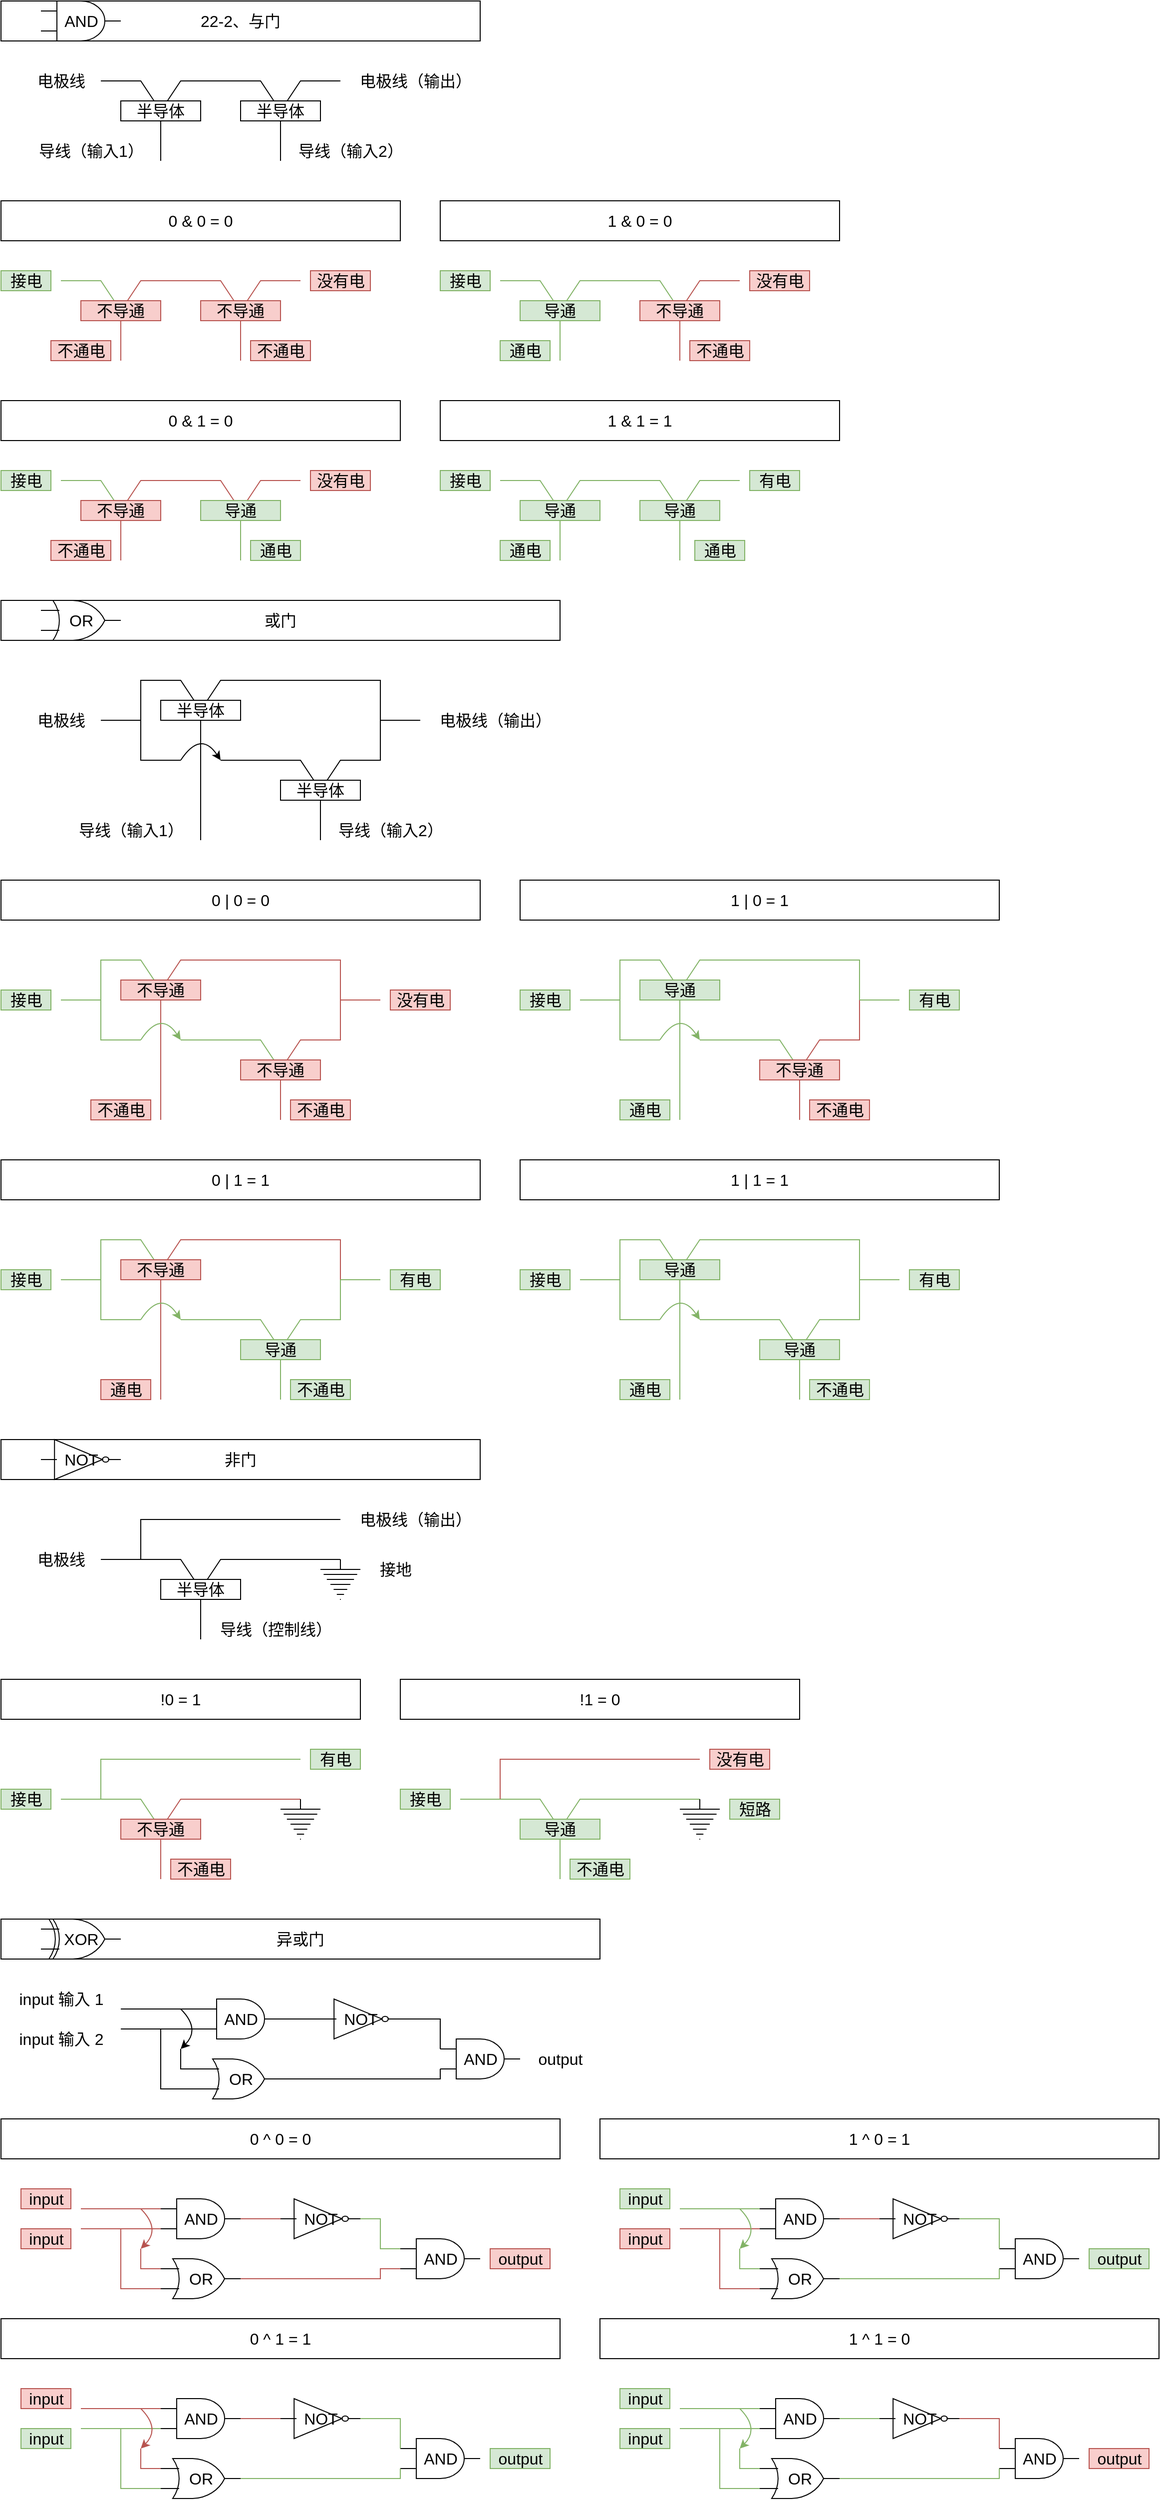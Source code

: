 <mxfile version="17.4.2" type="device"><diagram id="n6hgCIsgHHgJlaZAjlak" name="第 1 页"><mxGraphModel dx="1088" dy="843" grid="1" gridSize="10" guides="0" tooltips="1" connect="0" arrows="0" fold="1" page="1" pageScale="1" pageWidth="827" pageHeight="1169" math="0" shadow="0"><root><mxCell id="0"/><mxCell id="1" parent="0"/><mxCell id="3Is2JPBMQoYDMGSMHPyH-115" value="22-2、与门" style="rounded=0;whiteSpace=wrap;html=1;fontSize=16;fillColor=none;container=0;" parent="1" vertex="1"><mxGeometry x="40" y="40" width="480" height="40" as="geometry"/></mxCell><mxCell id="3Is2JPBMQoYDMGSMHPyH-117" value="AND" style="verticalLabelPosition=middle;shadow=0;dashed=0;align=center;html=1;verticalAlign=middle;shape=mxgraph.electrical.logic_gates.logic_gate;operation=and;fontSize=16;strokeColor=#000000;fillColor=none;labelPosition=center;container=0;" parent="1" vertex="1"><mxGeometry x="80" y="40" width="80" height="40" as="geometry"/></mxCell><mxCell id="3Is2JPBMQoYDMGSMHPyH-68" value="或门" style="rounded=0;whiteSpace=wrap;html=1;fontSize=16;fillColor=none;container=0;" parent="1" vertex="1"><mxGeometry x="40" y="640" width="560" height="40" as="geometry"/></mxCell><mxCell id="3Is2JPBMQoYDMGSMHPyH-73" value="OR" style="verticalLabelPosition=middle;shadow=0;dashed=0;align=center;html=1;verticalAlign=middle;shape=mxgraph.electrical.logic_gates.logic_gate;operation=or;fontSize=16;strokeColor=#000000;fillColor=none;labelPosition=center;container=0;" parent="1" vertex="1"><mxGeometry x="80" y="640" width="80" height="40" as="geometry"/></mxCell><mxCell id="mlIngXAzHb3pUDaN1y7E-105" value="0 &amp;amp; 0 = 0" style="rounded=0;whiteSpace=wrap;html=1;fontSize=16;fillColor=none;container=0;" parent="1" vertex="1"><mxGeometry x="40" y="240" width="400" height="40" as="geometry"/></mxCell><mxCell id="mlIngXAzHb3pUDaN1y7E-118" value="1 &amp;amp; 0 = 0" style="rounded=0;whiteSpace=wrap;html=1;fontSize=16;fillColor=none;container=0;" parent="1" vertex="1"><mxGeometry x="480" y="240" width="400" height="40" as="geometry"/></mxCell><mxCell id="mlIngXAzHb3pUDaN1y7E-131" value="0 &amp;amp; 1 = 0" style="rounded=0;whiteSpace=wrap;html=1;fontSize=16;fillColor=none;container=0;" parent="1" vertex="1"><mxGeometry x="40" y="440" width="400" height="40" as="geometry"/></mxCell><mxCell id="mlIngXAzHb3pUDaN1y7E-144" value="1 &amp;amp; 1 = 1" style="rounded=0;whiteSpace=wrap;html=1;fontSize=16;fillColor=none;container=0;" parent="1" vertex="1"><mxGeometry x="480" y="440" width="400" height="40" as="geometry"/></mxCell><mxCell id="mlIngXAzHb3pUDaN1y7E-157" value="0 | 0 = 0" style="rounded=0;whiteSpace=wrap;html=1;fontSize=16;fillColor=none;container=0;" parent="1" vertex="1"><mxGeometry x="40" y="920" width="480" height="40" as="geometry"/></mxCell><mxCell id="mlIngXAzHb3pUDaN1y7E-175" value="1 | 0 = 1" style="rounded=0;whiteSpace=wrap;html=1;fontSize=16;fillColor=none;container=0;" parent="1" vertex="1"><mxGeometry x="560" y="920" width="480" height="40" as="geometry"/></mxCell><mxCell id="mlIngXAzHb3pUDaN1y7E-192" value="0 | 1 = 1" style="rounded=0;whiteSpace=wrap;html=1;fontSize=16;fillColor=none;container=0;" parent="1" vertex="1"><mxGeometry x="40" y="1200" width="480" height="40" as="geometry"/></mxCell><mxCell id="mlIngXAzHb3pUDaN1y7E-209" value="1 | 1 = 1" style="rounded=0;whiteSpace=wrap;html=1;fontSize=16;fillColor=none;container=0;" parent="1" vertex="1"><mxGeometry x="560" y="1200" width="480" height="40" as="geometry"/></mxCell><mxCell id="3Is2JPBMQoYDMGSMHPyH-4" value="非门" style="rounded=0;whiteSpace=wrap;html=1;fontSize=16;fillColor=none;container=0;" parent="1" vertex="1"><mxGeometry x="40" y="1480" width="480" height="40" as="geometry"/></mxCell><mxCell id="mlIngXAzHb3pUDaN1y7E-228" value="!0 = 1" style="rounded=0;whiteSpace=wrap;html=1;fontSize=16;fillColor=none;container=0;" parent="1" vertex="1"><mxGeometry x="40" y="1720" width="360" height="40" as="geometry"/></mxCell><mxCell id="mlIngXAzHb3pUDaN1y7E-252" value="!1 = 0" style="rounded=0;whiteSpace=wrap;html=1;fontSize=16;fillColor=none;container=0;" parent="1" vertex="1"><mxGeometry x="440" y="1720" width="400" height="40" as="geometry"/></mxCell><mxCell id="3Is2JPBMQoYDMGSMHPyH-78" value="AND" style="verticalLabelPosition=middle;shadow=0;dashed=0;align=center;html=1;verticalAlign=middle;shape=mxgraph.electrical.logic_gates.logic_gate;operation=and;fontSize=16;strokeColor=#000000;fillColor=none;labelPosition=center;container=0;" parent="1" vertex="1"><mxGeometry x="240" y="2040" width="80" height="40" as="geometry"/></mxCell><mxCell id="3Is2JPBMQoYDMGSMHPyH-79" value="NOT" style="verticalLabelPosition=middle;shadow=0;dashed=0;align=center;html=1;verticalAlign=middle;shape=mxgraph.electrical.logic_gates.inverter_2;fontSize=16;strokeColor=#000000;fillColor=none;labelPosition=center;container=0;" parent="1" vertex="1"><mxGeometry x="360" y="2040" width="80" height="40" as="geometry"/></mxCell><mxCell id="3Is2JPBMQoYDMGSMHPyH-80" value="AND" style="verticalLabelPosition=middle;shadow=0;dashed=0;align=center;html=1;verticalAlign=middle;shape=mxgraph.electrical.logic_gates.logic_gate;operation=and;fontSize=16;strokeColor=#000000;fillColor=none;labelPosition=center;container=0;" parent="1" vertex="1"><mxGeometry x="480" y="2080" width="80" height="40" as="geometry"/></mxCell><mxCell id="3Is2JPBMQoYDMGSMHPyH-81" value="OR" style="verticalLabelPosition=middle;shadow=0;dashed=0;align=center;html=1;verticalAlign=middle;shape=mxgraph.electrical.logic_gates.logic_gate;operation=or;fontSize=16;strokeColor=#000000;fillColor=none;labelPosition=center;container=0;" parent="1" vertex="1"><mxGeometry x="240" y="2100" width="80" height="40" as="geometry"/></mxCell><mxCell id="3Is2JPBMQoYDMGSMHPyH-82" value="" style="endArrow=none;html=1;rounded=0;fontSize=16;strokeColor=#000000;entryX=0;entryY=0.25;entryDx=0;entryDy=0;entryPerimeter=0;" parent="1" target="3Is2JPBMQoYDMGSMHPyH-78" edge="1"><mxGeometry width="50" height="50" relative="1" as="geometry"><mxPoint x="160" y="2050" as="sourcePoint"/><mxPoint x="200" y="2060" as="targetPoint"/></mxGeometry></mxCell><mxCell id="3Is2JPBMQoYDMGSMHPyH-83" value="" style="endArrow=none;html=1;rounded=0;fontSize=16;strokeColor=#000000;entryX=0;entryY=0.5;entryDx=0;entryDy=0;entryPerimeter=0;exitX=1;exitY=0.5;exitDx=0;exitDy=0;exitPerimeter=0;" parent="1" source="3Is2JPBMQoYDMGSMHPyH-78" target="3Is2JPBMQoYDMGSMHPyH-79" edge="1"><mxGeometry width="50" height="50" relative="1" as="geometry"><mxPoint x="350" y="2050" as="sourcePoint"/><mxPoint x="250" y="2075" as="targetPoint"/></mxGeometry></mxCell><mxCell id="3Is2JPBMQoYDMGSMHPyH-84" value="" style="endArrow=none;html=1;rounded=0;fontSize=16;strokeColor=#000000;entryX=1;entryY=0.5;entryDx=0;entryDy=0;entryPerimeter=0;exitX=0;exitY=0.75;exitDx=0;exitDy=0;exitPerimeter=0;edgeStyle=elbowEdgeStyle;" parent="1" source="3Is2JPBMQoYDMGSMHPyH-80" target="3Is2JPBMQoYDMGSMHPyH-81" edge="1"><mxGeometry width="50" height="50" relative="1" as="geometry"><mxPoint x="350" y="2090" as="sourcePoint"/><mxPoint x="370" y="2090" as="targetPoint"/><Array as="points"><mxPoint x="480" y="2110"/></Array></mxGeometry></mxCell><mxCell id="3Is2JPBMQoYDMGSMHPyH-85" value="" style="endArrow=none;html=1;rounded=0;fontSize=16;strokeColor=#000000;entryX=1;entryY=0.5;entryDx=0;entryDy=0;entryPerimeter=0;exitX=0;exitY=0.25;exitDx=0;exitDy=0;exitPerimeter=0;edgeStyle=elbowEdgeStyle;" parent="1" source="3Is2JPBMQoYDMGSMHPyH-80" target="3Is2JPBMQoYDMGSMHPyH-79" edge="1"><mxGeometry width="50" height="50" relative="1" as="geometry"><mxPoint x="490" y="2145" as="sourcePoint"/><mxPoint x="350" y="2170" as="targetPoint"/><Array as="points"><mxPoint x="480" y="2080"/></Array></mxGeometry></mxCell><mxCell id="3Is2JPBMQoYDMGSMHPyH-86" value="" style="endArrow=none;html=1;rounded=0;fontSize=16;strokeColor=#000000;entryX=0;entryY=0.75;entryDx=0;entryDy=0;entryPerimeter=0;" parent="1" target="3Is2JPBMQoYDMGSMHPyH-78" edge="1"><mxGeometry width="50" height="50" relative="1" as="geometry"><mxPoint x="160" y="2070" as="sourcePoint"/><mxPoint x="230" y="2100" as="targetPoint"/></mxGeometry></mxCell><mxCell id="3Is2JPBMQoYDMGSMHPyH-87" value="" style="curved=1;endArrow=classic;html=1;rounded=0;fontSize=16;strokeColor=#000000;" parent="1" edge="1"><mxGeometry width="50" height="50" relative="1" as="geometry"><mxPoint x="220" y="2050" as="sourcePoint"/><mxPoint x="220" y="2090" as="targetPoint"/><Array as="points"><mxPoint x="240" y="2070"/></Array></mxGeometry></mxCell><mxCell id="3Is2JPBMQoYDMGSMHPyH-88" value="" style="endArrow=none;html=1;rounded=0;fontSize=16;strokeColor=#000000;exitX=0;exitY=0.75;exitDx=0;exitDy=0;exitPerimeter=0;" parent="1" source="3Is2JPBMQoYDMGSMHPyH-81" edge="1"><mxGeometry width="50" height="50" relative="1" as="geometry"><mxPoint x="130" y="2120" as="sourcePoint"/><mxPoint x="200" y="2070" as="targetPoint"/><Array as="points"><mxPoint x="200" y="2130"/></Array></mxGeometry></mxCell><mxCell id="3Is2JPBMQoYDMGSMHPyH-89" value="" style="endArrow=none;html=1;rounded=0;fontSize=16;strokeColor=#000000;entryX=0;entryY=0.25;entryDx=0;entryDy=0;entryPerimeter=0;" parent="1" target="3Is2JPBMQoYDMGSMHPyH-81" edge="1"><mxGeometry width="50" height="50" relative="1" as="geometry"><mxPoint x="220" y="2090" as="sourcePoint"/><mxPoint x="220" y="2040" as="targetPoint"/><Array as="points"><mxPoint x="220" y="2110"/></Array></mxGeometry></mxCell><mxCell id="3Is2JPBMQoYDMGSMHPyH-93" value="output" style="text;html=1;align=center;verticalAlign=middle;resizable=0;points=[];autosize=1;strokeColor=none;fillColor=none;fontSize=16;container=0;" parent="1" vertex="1"><mxGeometry x="570" y="2090" width="60" height="20" as="geometry"/></mxCell><mxCell id="3Is2JPBMQoYDMGSMHPyH-94" value="异或门" style="rounded=0;whiteSpace=wrap;html=1;fontSize=16;strokeColor=#000000;fillColor=none;container=0;" parent="1" vertex="1"><mxGeometry x="40" y="1960" width="600" height="40" as="geometry"/></mxCell><mxCell id="mlIngXAzHb3pUDaN1y7E-269" value="短路" style="text;html=1;align=center;verticalAlign=middle;resizable=0;points=[];autosize=1;fontSize=16;container=0;fillColor=#d5e8d4;strokeColor=#82b366;" parent="1" vertex="1"><mxGeometry x="770" y="1840" width="50" height="20" as="geometry"/></mxCell><mxCell id="mlIngXAzHb3pUDaN1y7E-271" value="AND" style="verticalLabelPosition=middle;shadow=0;dashed=0;align=center;html=1;verticalAlign=middle;shape=mxgraph.electrical.logic_gates.logic_gate;operation=and;fontSize=16;strokeColor=#000000;fillColor=none;labelPosition=center;container=0;" parent="1" vertex="1"><mxGeometry x="200" y="2240" width="80" height="40" as="geometry"/></mxCell><mxCell id="mlIngXAzHb3pUDaN1y7E-272" value="NOT" style="verticalLabelPosition=middle;shadow=0;dashed=0;align=center;html=1;verticalAlign=middle;shape=mxgraph.electrical.logic_gates.inverter_2;fontSize=16;strokeColor=#000000;fillColor=none;labelPosition=center;container=0;" parent="1" vertex="1"><mxGeometry x="320" y="2240" width="80" height="40" as="geometry"/></mxCell><mxCell id="mlIngXAzHb3pUDaN1y7E-273" value="AND" style="verticalLabelPosition=middle;shadow=0;dashed=0;align=center;html=1;verticalAlign=middle;shape=mxgraph.electrical.logic_gates.logic_gate;operation=and;fontSize=16;strokeColor=#000000;fillColor=none;labelPosition=center;container=0;" parent="1" vertex="1"><mxGeometry x="440" y="2280" width="80" height="40" as="geometry"/></mxCell><mxCell id="mlIngXAzHb3pUDaN1y7E-274" value="OR" style="verticalLabelPosition=middle;shadow=0;dashed=0;align=center;html=1;verticalAlign=middle;shape=mxgraph.electrical.logic_gates.logic_gate;operation=or;fontSize=16;strokeColor=#000000;fillColor=none;labelPosition=center;container=0;" parent="1" vertex="1"><mxGeometry x="200" y="2300" width="80" height="40" as="geometry"/></mxCell><mxCell id="mlIngXAzHb3pUDaN1y7E-275" value="" style="endArrow=none;html=1;rounded=0;fontSize=16;strokeColor=#b85450;entryX=0;entryY=0.25;entryDx=0;entryDy=0;entryPerimeter=0;fillColor=#f8cecc;" parent="1" target="mlIngXAzHb3pUDaN1y7E-271" edge="1"><mxGeometry width="50" height="50" relative="1" as="geometry"><mxPoint x="120" y="2250" as="sourcePoint"/><mxPoint x="160" y="2260" as="targetPoint"/></mxGeometry></mxCell><mxCell id="mlIngXAzHb3pUDaN1y7E-276" value="" style="endArrow=none;html=1;rounded=0;fontSize=16;strokeColor=#b85450;entryX=0;entryY=0.5;entryDx=0;entryDy=0;entryPerimeter=0;exitX=1;exitY=0.5;exitDx=0;exitDy=0;exitPerimeter=0;fillColor=#f8cecc;" parent="1" source="mlIngXAzHb3pUDaN1y7E-271" target="mlIngXAzHb3pUDaN1y7E-272" edge="1"><mxGeometry width="50" height="50" relative="1" as="geometry"><mxPoint x="310" y="2250" as="sourcePoint"/><mxPoint x="210" y="2275" as="targetPoint"/></mxGeometry></mxCell><mxCell id="mlIngXAzHb3pUDaN1y7E-277" value="" style="endArrow=none;html=1;rounded=0;fontSize=16;strokeColor=#b85450;entryX=1;entryY=0.5;entryDx=0;entryDy=0;entryPerimeter=0;exitX=0;exitY=0.75;exitDx=0;exitDy=0;exitPerimeter=0;fillColor=#f8cecc;edgeStyle=elbowEdgeStyle;" parent="1" source="mlIngXAzHb3pUDaN1y7E-273" target="mlIngXAzHb3pUDaN1y7E-274" edge="1"><mxGeometry width="50" height="50" relative="1" as="geometry"><mxPoint x="310" y="2290" as="sourcePoint"/><mxPoint x="330" y="2290" as="targetPoint"/><Array as="points"><mxPoint x="420" y="2310"/></Array></mxGeometry></mxCell><mxCell id="mlIngXAzHb3pUDaN1y7E-278" value="" style="endArrow=none;html=1;rounded=0;fontSize=16;strokeColor=#82b366;entryX=1;entryY=0.5;entryDx=0;entryDy=0;entryPerimeter=0;exitX=0;exitY=0.25;exitDx=0;exitDy=0;exitPerimeter=0;fillColor=#d5e8d4;edgeStyle=elbowEdgeStyle;" parent="1" source="mlIngXAzHb3pUDaN1y7E-273" target="mlIngXAzHb3pUDaN1y7E-272" edge="1"><mxGeometry width="50" height="50" relative="1" as="geometry"><mxPoint x="450" y="2345" as="sourcePoint"/><mxPoint x="310" y="2370" as="targetPoint"/></mxGeometry></mxCell><mxCell id="mlIngXAzHb3pUDaN1y7E-279" value="" style="endArrow=none;html=1;rounded=0;fontSize=16;strokeColor=#b85450;entryX=0;entryY=0.75;entryDx=0;entryDy=0;entryPerimeter=0;fillColor=#f8cecc;" parent="1" target="mlIngXAzHb3pUDaN1y7E-271" edge="1"><mxGeometry width="50" height="50" relative="1" as="geometry"><mxPoint x="120" y="2270" as="sourcePoint"/><mxPoint x="190" y="2300" as="targetPoint"/></mxGeometry></mxCell><mxCell id="mlIngXAzHb3pUDaN1y7E-280" value="" style="curved=1;endArrow=classic;html=1;rounded=0;fontSize=16;strokeColor=#b85450;fillColor=#f8cecc;" parent="1" edge="1"><mxGeometry width="50" height="50" relative="1" as="geometry"><mxPoint x="180" y="2250" as="sourcePoint"/><mxPoint x="180" y="2290" as="targetPoint"/><Array as="points"><mxPoint x="200" y="2270"/></Array></mxGeometry></mxCell><mxCell id="mlIngXAzHb3pUDaN1y7E-281" value="" style="endArrow=none;html=1;rounded=0;fontSize=16;strokeColor=#b85450;exitX=0;exitY=0.75;exitDx=0;exitDy=0;exitPerimeter=0;fillColor=#f8cecc;" parent="1" source="mlIngXAzHb3pUDaN1y7E-274" edge="1"><mxGeometry width="50" height="50" relative="1" as="geometry"><mxPoint x="90" y="2320" as="sourcePoint"/><mxPoint x="160" y="2270" as="targetPoint"/><Array as="points"><mxPoint x="160" y="2330"/></Array></mxGeometry></mxCell><mxCell id="mlIngXAzHb3pUDaN1y7E-282" value="" style="endArrow=none;html=1;rounded=0;fontSize=16;strokeColor=#b85450;entryX=0;entryY=0.25;entryDx=0;entryDy=0;entryPerimeter=0;fillColor=#f8cecc;" parent="1" target="mlIngXAzHb3pUDaN1y7E-274" edge="1"><mxGeometry width="50" height="50" relative="1" as="geometry"><mxPoint x="180" y="2290" as="sourcePoint"/><mxPoint x="180" y="2240" as="targetPoint"/><Array as="points"><mxPoint x="180" y="2310"/></Array></mxGeometry></mxCell><mxCell id="mlIngXAzHb3pUDaN1y7E-283" value="input" style="text;html=1;align=center;verticalAlign=middle;resizable=0;points=[];autosize=1;strokeColor=#b85450;fillColor=#f8cecc;fontSize=16;container=0;" parent="1" vertex="1"><mxGeometry x="60" y="2230" width="50" height="20" as="geometry"/></mxCell><mxCell id="mlIngXAzHb3pUDaN1y7E-284" value="input" style="text;html=1;align=center;verticalAlign=middle;resizable=0;points=[];autosize=1;strokeColor=#b85450;fillColor=#f8cecc;fontSize=16;container=0;" parent="1" vertex="1"><mxGeometry x="60" y="2270" width="50" height="20" as="geometry"/></mxCell><mxCell id="mlIngXAzHb3pUDaN1y7E-286" value="output" style="text;html=1;align=center;verticalAlign=middle;resizable=0;points=[];autosize=1;strokeColor=#b85450;fillColor=#f8cecc;fontSize=16;container=0;" parent="1" vertex="1"><mxGeometry x="530" y="2290" width="60" height="20" as="geometry"/></mxCell><mxCell id="mlIngXAzHb3pUDaN1y7E-287" value="0 ^ 0 = 0" style="rounded=0;whiteSpace=wrap;html=1;fontSize=16;strokeColor=#000000;fillColor=none;container=0;" parent="1" vertex="1"><mxGeometry x="40" y="2160" width="560" height="40" as="geometry"/></mxCell><mxCell id="mlIngXAzHb3pUDaN1y7E-288" value="AND" style="verticalLabelPosition=middle;shadow=0;dashed=0;align=center;html=1;verticalAlign=middle;shape=mxgraph.electrical.logic_gates.logic_gate;operation=and;fontSize=16;strokeColor=#000000;fillColor=none;labelPosition=center;container=0;" parent="1" vertex="1"><mxGeometry x="800" y="2240" width="80" height="40" as="geometry"/></mxCell><mxCell id="mlIngXAzHb3pUDaN1y7E-289" value="NOT" style="verticalLabelPosition=middle;shadow=0;dashed=0;align=center;html=1;verticalAlign=middle;shape=mxgraph.electrical.logic_gates.inverter_2;fontSize=16;strokeColor=#000000;fillColor=none;labelPosition=center;container=0;" parent="1" vertex="1"><mxGeometry x="920" y="2240" width="80" height="40" as="geometry"/></mxCell><mxCell id="mlIngXAzHb3pUDaN1y7E-290" value="AND" style="verticalLabelPosition=middle;shadow=0;dashed=0;align=center;html=1;verticalAlign=middle;shape=mxgraph.electrical.logic_gates.logic_gate;operation=and;fontSize=16;strokeColor=#000000;fillColor=none;labelPosition=center;container=0;" parent="1" vertex="1"><mxGeometry x="1040" y="2280" width="80" height="40" as="geometry"/></mxCell><mxCell id="mlIngXAzHb3pUDaN1y7E-291" value="OR" style="verticalLabelPosition=middle;shadow=0;dashed=0;align=center;html=1;verticalAlign=middle;shape=mxgraph.electrical.logic_gates.logic_gate;operation=or;fontSize=16;strokeColor=#000000;fillColor=none;labelPosition=center;container=0;" parent="1" vertex="1"><mxGeometry x="800" y="2300" width="80" height="40" as="geometry"/></mxCell><mxCell id="mlIngXAzHb3pUDaN1y7E-292" value="" style="endArrow=none;html=1;rounded=0;fontSize=16;strokeColor=#82b366;entryX=0;entryY=0.25;entryDx=0;entryDy=0;entryPerimeter=0;fillColor=#d5e8d4;" parent="1" target="mlIngXAzHb3pUDaN1y7E-288" edge="1"><mxGeometry width="50" height="50" relative="1" as="geometry"><mxPoint x="720" y="2250" as="sourcePoint"/><mxPoint x="760" y="2260" as="targetPoint"/></mxGeometry></mxCell><mxCell id="mlIngXAzHb3pUDaN1y7E-293" value="" style="endArrow=none;html=1;rounded=0;fontSize=16;strokeColor=#b85450;entryX=0;entryY=0.5;entryDx=0;entryDy=0;entryPerimeter=0;exitX=1;exitY=0.5;exitDx=0;exitDy=0;exitPerimeter=0;fillColor=#f8cecc;" parent="1" source="mlIngXAzHb3pUDaN1y7E-288" target="mlIngXAzHb3pUDaN1y7E-289" edge="1"><mxGeometry width="50" height="50" relative="1" as="geometry"><mxPoint x="910" y="2250" as="sourcePoint"/><mxPoint x="810" y="2275" as="targetPoint"/></mxGeometry></mxCell><mxCell id="mlIngXAzHb3pUDaN1y7E-294" value="" style="endArrow=none;html=1;rounded=0;fontSize=16;strokeColor=#82b366;entryX=1;entryY=0.5;entryDx=0;entryDy=0;entryPerimeter=0;exitX=0;exitY=0.75;exitDx=0;exitDy=0;exitPerimeter=0;fillColor=#d5e8d4;" parent="1" source="mlIngXAzHb3pUDaN1y7E-290" target="mlIngXAzHb3pUDaN1y7E-291" edge="1"><mxGeometry width="50" height="50" relative="1" as="geometry"><mxPoint x="910" y="2290" as="sourcePoint"/><mxPoint x="930" y="2290" as="targetPoint"/><Array as="points"><mxPoint x="1040" y="2320"/></Array></mxGeometry></mxCell><mxCell id="mlIngXAzHb3pUDaN1y7E-295" value="" style="endArrow=none;html=1;rounded=0;fontSize=16;strokeColor=#82b366;entryX=1;entryY=0.5;entryDx=0;entryDy=0;entryPerimeter=0;exitX=0;exitY=0.25;exitDx=0;exitDy=0;exitPerimeter=0;fillColor=#d5e8d4;" parent="1" source="mlIngXAzHb3pUDaN1y7E-290" target="mlIngXAzHb3pUDaN1y7E-289" edge="1"><mxGeometry width="50" height="50" relative="1" as="geometry"><mxPoint x="1050" y="2345" as="sourcePoint"/><mxPoint x="910" y="2370" as="targetPoint"/><Array as="points"><mxPoint x="1040" y="2260"/></Array></mxGeometry></mxCell><mxCell id="mlIngXAzHb3pUDaN1y7E-296" value="" style="endArrow=none;html=1;rounded=0;fontSize=16;strokeColor=#b85450;entryX=0;entryY=0.75;entryDx=0;entryDy=0;entryPerimeter=0;fillColor=#f8cecc;" parent="1" target="mlIngXAzHb3pUDaN1y7E-288" edge="1"><mxGeometry width="50" height="50" relative="1" as="geometry"><mxPoint x="720" y="2270" as="sourcePoint"/><mxPoint x="790" y="2300" as="targetPoint"/></mxGeometry></mxCell><mxCell id="mlIngXAzHb3pUDaN1y7E-297" value="" style="curved=1;endArrow=classic;html=1;rounded=0;fontSize=16;strokeColor=#82b366;fillColor=#d5e8d4;" parent="1" edge="1"><mxGeometry width="50" height="50" relative="1" as="geometry"><mxPoint x="780" y="2250" as="sourcePoint"/><mxPoint x="780" y="2290" as="targetPoint"/><Array as="points"><mxPoint x="800" y="2270"/></Array></mxGeometry></mxCell><mxCell id="mlIngXAzHb3pUDaN1y7E-298" value="" style="endArrow=none;html=1;rounded=0;fontSize=16;strokeColor=#b85450;exitX=0;exitY=0.75;exitDx=0;exitDy=0;exitPerimeter=0;fillColor=#f8cecc;" parent="1" source="mlIngXAzHb3pUDaN1y7E-291" edge="1"><mxGeometry width="50" height="50" relative="1" as="geometry"><mxPoint x="690" y="2320" as="sourcePoint"/><mxPoint x="760" y="2270" as="targetPoint"/><Array as="points"><mxPoint x="760" y="2330"/></Array></mxGeometry></mxCell><mxCell id="mlIngXAzHb3pUDaN1y7E-299" value="" style="endArrow=none;html=1;rounded=0;fontSize=16;strokeColor=#82b366;entryX=0;entryY=0.25;entryDx=0;entryDy=0;entryPerimeter=0;fillColor=#d5e8d4;" parent="1" target="mlIngXAzHb3pUDaN1y7E-291" edge="1"><mxGeometry width="50" height="50" relative="1" as="geometry"><mxPoint x="780" y="2290" as="sourcePoint"/><mxPoint x="780" y="2240" as="targetPoint"/><Array as="points"><mxPoint x="780" y="2310"/></Array></mxGeometry></mxCell><mxCell id="mlIngXAzHb3pUDaN1y7E-300" value="input" style="text;html=1;align=center;verticalAlign=middle;resizable=0;points=[];autosize=1;strokeColor=#82b366;fillColor=#d5e8d4;fontSize=16;container=0;" parent="1" vertex="1"><mxGeometry x="660" y="2230" width="50" height="20" as="geometry"/></mxCell><mxCell id="mlIngXAzHb3pUDaN1y7E-301" value="input" style="text;html=1;align=center;verticalAlign=middle;resizable=0;points=[];autosize=1;strokeColor=#b85450;fillColor=#f8cecc;fontSize=16;container=0;" parent="1" vertex="1"><mxGeometry x="660" y="2270" width="50" height="20" as="geometry"/></mxCell><mxCell id="mlIngXAzHb3pUDaN1y7E-303" value="output" style="text;html=1;align=center;verticalAlign=middle;resizable=0;points=[];autosize=1;strokeColor=#82b366;fillColor=#d5e8d4;fontSize=16;container=0;" parent="1" vertex="1"><mxGeometry x="1130" y="2290" width="60" height="20" as="geometry"/></mxCell><mxCell id="mlIngXAzHb3pUDaN1y7E-304" value="1 ^ 0 = 1" style="rounded=0;whiteSpace=wrap;html=1;fontSize=16;strokeColor=#000000;fillColor=none;container=0;" parent="1" vertex="1"><mxGeometry x="640" y="2160" width="560" height="40" as="geometry"/></mxCell><mxCell id="mlIngXAzHb3pUDaN1y7E-305" value="AND" style="verticalLabelPosition=middle;shadow=0;dashed=0;align=center;html=1;verticalAlign=middle;shape=mxgraph.electrical.logic_gates.logic_gate;operation=and;fontSize=16;strokeColor=#000000;fillColor=none;labelPosition=center;container=0;" parent="1" vertex="1"><mxGeometry x="200" y="2440" width="80" height="40" as="geometry"/></mxCell><mxCell id="mlIngXAzHb3pUDaN1y7E-306" value="NOT" style="verticalLabelPosition=middle;shadow=0;dashed=0;align=center;html=1;verticalAlign=middle;shape=mxgraph.electrical.logic_gates.inverter_2;fontSize=16;strokeColor=#000000;fillColor=none;labelPosition=center;container=0;" parent="1" vertex="1"><mxGeometry x="320" y="2440" width="80" height="40" as="geometry"/></mxCell><mxCell id="mlIngXAzHb3pUDaN1y7E-307" value="AND" style="verticalLabelPosition=middle;shadow=0;dashed=0;align=center;html=1;verticalAlign=middle;shape=mxgraph.electrical.logic_gates.logic_gate;operation=and;fontSize=16;strokeColor=#000000;fillColor=none;labelPosition=center;container=0;" parent="1" vertex="1"><mxGeometry x="440" y="2480" width="80" height="40" as="geometry"/></mxCell><mxCell id="mlIngXAzHb3pUDaN1y7E-308" value="OR" style="verticalLabelPosition=middle;shadow=0;dashed=0;align=center;html=1;verticalAlign=middle;shape=mxgraph.electrical.logic_gates.logic_gate;operation=or;fontSize=16;strokeColor=#000000;fillColor=none;labelPosition=center;container=0;" parent="1" vertex="1"><mxGeometry x="200" y="2500" width="80" height="40" as="geometry"/></mxCell><mxCell id="mlIngXAzHb3pUDaN1y7E-309" value="" style="endArrow=none;html=1;rounded=0;fontSize=16;strokeColor=#b85450;entryX=0;entryY=0.25;entryDx=0;entryDy=0;entryPerimeter=0;fillColor=#f8cecc;" parent="1" target="mlIngXAzHb3pUDaN1y7E-305" edge="1"><mxGeometry width="50" height="50" relative="1" as="geometry"><mxPoint x="120" y="2450" as="sourcePoint"/><mxPoint x="160" y="2460" as="targetPoint"/></mxGeometry></mxCell><mxCell id="mlIngXAzHb3pUDaN1y7E-310" value="" style="endArrow=none;html=1;rounded=0;fontSize=16;strokeColor=#b85450;entryX=0;entryY=0.5;entryDx=0;entryDy=0;entryPerimeter=0;exitX=1;exitY=0.5;exitDx=0;exitDy=0;exitPerimeter=0;fillColor=#f8cecc;" parent="1" source="mlIngXAzHb3pUDaN1y7E-305" target="mlIngXAzHb3pUDaN1y7E-306" edge="1"><mxGeometry width="50" height="50" relative="1" as="geometry"><mxPoint x="310" y="2450" as="sourcePoint"/><mxPoint x="210" y="2475" as="targetPoint"/></mxGeometry></mxCell><mxCell id="mlIngXAzHb3pUDaN1y7E-311" value="" style="endArrow=none;html=1;rounded=0;fontSize=16;strokeColor=#82b366;entryX=1;entryY=0.5;entryDx=0;entryDy=0;entryPerimeter=0;exitX=0;exitY=0.75;exitDx=0;exitDy=0;exitPerimeter=0;fillColor=#d5e8d4;" parent="1" source="mlIngXAzHb3pUDaN1y7E-307" target="mlIngXAzHb3pUDaN1y7E-308" edge="1"><mxGeometry width="50" height="50" relative="1" as="geometry"><mxPoint x="310" y="2490" as="sourcePoint"/><mxPoint x="330" y="2490" as="targetPoint"/><Array as="points"><mxPoint x="440" y="2520"/></Array></mxGeometry></mxCell><mxCell id="mlIngXAzHb3pUDaN1y7E-312" value="" style="endArrow=none;html=1;rounded=0;fontSize=16;strokeColor=#82b366;entryX=1;entryY=0.5;entryDx=0;entryDy=0;entryPerimeter=0;exitX=0;exitY=0.25;exitDx=0;exitDy=0;exitPerimeter=0;fillColor=#d5e8d4;" parent="1" source="mlIngXAzHb3pUDaN1y7E-307" target="mlIngXAzHb3pUDaN1y7E-306" edge="1"><mxGeometry width="50" height="50" relative="1" as="geometry"><mxPoint x="450" y="2545" as="sourcePoint"/><mxPoint x="310" y="2570" as="targetPoint"/><Array as="points"><mxPoint x="440" y="2460"/></Array></mxGeometry></mxCell><mxCell id="mlIngXAzHb3pUDaN1y7E-313" value="" style="endArrow=none;html=1;rounded=0;fontSize=16;strokeColor=#82b366;entryX=0;entryY=0.75;entryDx=0;entryDy=0;entryPerimeter=0;fillColor=#d5e8d4;" parent="1" target="mlIngXAzHb3pUDaN1y7E-305" edge="1"><mxGeometry width="50" height="50" relative="1" as="geometry"><mxPoint x="120" y="2470" as="sourcePoint"/><mxPoint x="190" y="2500" as="targetPoint"/></mxGeometry></mxCell><mxCell id="mlIngXAzHb3pUDaN1y7E-314" value="" style="curved=1;endArrow=classic;html=1;rounded=0;fontSize=16;strokeColor=#b85450;fillColor=#f8cecc;" parent="1" edge="1"><mxGeometry width="50" height="50" relative="1" as="geometry"><mxPoint x="180" y="2450" as="sourcePoint"/><mxPoint x="180" y="2490" as="targetPoint"/><Array as="points"><mxPoint x="200" y="2470"/></Array></mxGeometry></mxCell><mxCell id="mlIngXAzHb3pUDaN1y7E-315" value="" style="endArrow=none;html=1;rounded=0;fontSize=16;strokeColor=#82b366;exitX=0;exitY=0.75;exitDx=0;exitDy=0;exitPerimeter=0;fillColor=#d5e8d4;" parent="1" source="mlIngXAzHb3pUDaN1y7E-308" edge="1"><mxGeometry width="50" height="50" relative="1" as="geometry"><mxPoint x="90" y="2520" as="sourcePoint"/><mxPoint x="160" y="2470" as="targetPoint"/><Array as="points"><mxPoint x="160" y="2530"/></Array></mxGeometry></mxCell><mxCell id="mlIngXAzHb3pUDaN1y7E-316" value="" style="endArrow=none;html=1;rounded=0;fontSize=16;strokeColor=#b85450;entryX=0;entryY=0.25;entryDx=0;entryDy=0;entryPerimeter=0;fillColor=#f8cecc;" parent="1" target="mlIngXAzHb3pUDaN1y7E-308" edge="1"><mxGeometry width="50" height="50" relative="1" as="geometry"><mxPoint x="180" y="2490" as="sourcePoint"/><mxPoint x="180" y="2440" as="targetPoint"/><Array as="points"><mxPoint x="180" y="2510"/></Array></mxGeometry></mxCell><mxCell id="mlIngXAzHb3pUDaN1y7E-317" value="input" style="text;html=1;align=center;verticalAlign=middle;resizable=0;points=[];autosize=1;strokeColor=#b85450;fillColor=#f8cecc;fontSize=16;container=0;" parent="1" vertex="1"><mxGeometry x="60" y="2430" width="50" height="20" as="geometry"/></mxCell><mxCell id="mlIngXAzHb3pUDaN1y7E-318" value="input" style="text;html=1;align=center;verticalAlign=middle;resizable=0;points=[];autosize=1;strokeColor=#82b366;fillColor=#d5e8d4;fontSize=16;container=0;" parent="1" vertex="1"><mxGeometry x="60" y="2470" width="50" height="20" as="geometry"/></mxCell><mxCell id="mlIngXAzHb3pUDaN1y7E-320" value="output" style="text;html=1;align=center;verticalAlign=middle;resizable=0;points=[];autosize=1;strokeColor=#82b366;fillColor=#d5e8d4;fontSize=16;container=0;" parent="1" vertex="1"><mxGeometry x="530" y="2490" width="60" height="20" as="geometry"/></mxCell><mxCell id="mlIngXAzHb3pUDaN1y7E-321" value="0 ^ 1 = 1" style="rounded=0;whiteSpace=wrap;html=1;fontSize=16;strokeColor=#000000;fillColor=none;container=0;" parent="1" vertex="1"><mxGeometry x="40" y="2360" width="560" height="40" as="geometry"/></mxCell><mxCell id="mlIngXAzHb3pUDaN1y7E-322" value="AND" style="verticalLabelPosition=middle;shadow=0;dashed=0;align=center;html=1;verticalAlign=middle;shape=mxgraph.electrical.logic_gates.logic_gate;operation=and;fontSize=16;strokeColor=#000000;fillColor=none;labelPosition=center;container=0;" parent="1" vertex="1"><mxGeometry x="800" y="2440" width="80" height="40" as="geometry"/></mxCell><mxCell id="mlIngXAzHb3pUDaN1y7E-323" value="NOT" style="verticalLabelPosition=middle;shadow=0;dashed=0;align=center;html=1;verticalAlign=middle;shape=mxgraph.electrical.logic_gates.inverter_2;fontSize=16;strokeColor=#000000;fillColor=none;labelPosition=center;container=0;" parent="1" vertex="1"><mxGeometry x="920" y="2440" width="80" height="40" as="geometry"/></mxCell><mxCell id="mlIngXAzHb3pUDaN1y7E-324" value="AND" style="verticalLabelPosition=middle;shadow=0;dashed=0;align=center;html=1;verticalAlign=middle;shape=mxgraph.electrical.logic_gates.logic_gate;operation=and;fontSize=16;strokeColor=#000000;fillColor=none;labelPosition=center;container=0;" parent="1" vertex="1"><mxGeometry x="1040" y="2480" width="80" height="40" as="geometry"/></mxCell><mxCell id="mlIngXAzHb3pUDaN1y7E-325" value="OR" style="verticalLabelPosition=middle;shadow=0;dashed=0;align=center;html=1;verticalAlign=middle;shape=mxgraph.electrical.logic_gates.logic_gate;operation=or;fontSize=16;strokeColor=#000000;fillColor=none;labelPosition=center;container=0;" parent="1" vertex="1"><mxGeometry x="800" y="2500" width="80" height="40" as="geometry"/></mxCell><mxCell id="mlIngXAzHb3pUDaN1y7E-326" value="" style="endArrow=none;html=1;rounded=0;fontSize=16;strokeColor=#82b366;entryX=0;entryY=0.25;entryDx=0;entryDy=0;entryPerimeter=0;fillColor=#d5e8d4;" parent="1" target="mlIngXAzHb3pUDaN1y7E-322" edge="1"><mxGeometry width="50" height="50" relative="1" as="geometry"><mxPoint x="720" y="2450" as="sourcePoint"/><mxPoint x="760" y="2460" as="targetPoint"/></mxGeometry></mxCell><mxCell id="mlIngXAzHb3pUDaN1y7E-327" value="" style="endArrow=none;html=1;rounded=0;fontSize=16;strokeColor=#82b366;entryX=0;entryY=0.5;entryDx=0;entryDy=0;entryPerimeter=0;exitX=1;exitY=0.5;exitDx=0;exitDy=0;exitPerimeter=0;fillColor=#d5e8d4;" parent="1" source="mlIngXAzHb3pUDaN1y7E-322" target="mlIngXAzHb3pUDaN1y7E-323" edge="1"><mxGeometry width="50" height="50" relative="1" as="geometry"><mxPoint x="910" y="2450" as="sourcePoint"/><mxPoint x="810" y="2475" as="targetPoint"/></mxGeometry></mxCell><mxCell id="mlIngXAzHb3pUDaN1y7E-328" value="" style="endArrow=none;html=1;rounded=0;fontSize=16;strokeColor=#82b366;entryX=1;entryY=0.5;entryDx=0;entryDy=0;entryPerimeter=0;exitX=0;exitY=0.75;exitDx=0;exitDy=0;exitPerimeter=0;fillColor=#d5e8d4;" parent="1" source="mlIngXAzHb3pUDaN1y7E-324" target="mlIngXAzHb3pUDaN1y7E-325" edge="1"><mxGeometry width="50" height="50" relative="1" as="geometry"><mxPoint x="910" y="2490" as="sourcePoint"/><mxPoint x="930" y="2490" as="targetPoint"/><Array as="points"><mxPoint x="1040" y="2520"/></Array></mxGeometry></mxCell><mxCell id="mlIngXAzHb3pUDaN1y7E-329" value="" style="endArrow=none;html=1;rounded=0;fontSize=16;strokeColor=#b85450;entryX=1;entryY=0.5;entryDx=0;entryDy=0;entryPerimeter=0;exitX=0;exitY=0.25;exitDx=0;exitDy=0;exitPerimeter=0;fillColor=#f8cecc;" parent="1" source="mlIngXAzHb3pUDaN1y7E-324" target="mlIngXAzHb3pUDaN1y7E-323" edge="1"><mxGeometry width="50" height="50" relative="1" as="geometry"><mxPoint x="1050" y="2545" as="sourcePoint"/><mxPoint x="910" y="2570" as="targetPoint"/><Array as="points"><mxPoint x="1040" y="2460"/></Array></mxGeometry></mxCell><mxCell id="mlIngXAzHb3pUDaN1y7E-330" value="" style="endArrow=none;html=1;rounded=0;fontSize=16;strokeColor=#82b366;entryX=0;entryY=0.75;entryDx=0;entryDy=0;entryPerimeter=0;fillColor=#d5e8d4;" parent="1" target="mlIngXAzHb3pUDaN1y7E-322" edge="1"><mxGeometry width="50" height="50" relative="1" as="geometry"><mxPoint x="720" y="2470" as="sourcePoint"/><mxPoint x="790" y="2500" as="targetPoint"/></mxGeometry></mxCell><mxCell id="mlIngXAzHb3pUDaN1y7E-331" value="" style="curved=1;endArrow=classic;html=1;rounded=0;fontSize=16;strokeColor=#82b366;fillColor=#d5e8d4;" parent="1" edge="1"><mxGeometry width="50" height="50" relative="1" as="geometry"><mxPoint x="780.0" y="2450" as="sourcePoint"/><mxPoint x="780.0" y="2490" as="targetPoint"/><Array as="points"><mxPoint x="800" y="2470"/></Array></mxGeometry></mxCell><mxCell id="mlIngXAzHb3pUDaN1y7E-332" value="" style="endArrow=none;html=1;rounded=0;fontSize=16;strokeColor=#82b366;exitX=0;exitY=0.75;exitDx=0;exitDy=0;exitPerimeter=0;fillColor=#d5e8d4;" parent="1" source="mlIngXAzHb3pUDaN1y7E-325" edge="1"><mxGeometry width="50" height="50" relative="1" as="geometry"><mxPoint x="690" y="2520" as="sourcePoint"/><mxPoint x="760.0" y="2470" as="targetPoint"/><Array as="points"><mxPoint x="760" y="2530"/></Array></mxGeometry></mxCell><mxCell id="mlIngXAzHb3pUDaN1y7E-333" value="" style="endArrow=none;html=1;rounded=0;fontSize=16;strokeColor=#82b366;entryX=0;entryY=0.25;entryDx=0;entryDy=0;entryPerimeter=0;fillColor=#d5e8d4;" parent="1" target="mlIngXAzHb3pUDaN1y7E-325" edge="1"><mxGeometry width="50" height="50" relative="1" as="geometry"><mxPoint x="780.0" y="2490" as="sourcePoint"/><mxPoint x="780" y="2440" as="targetPoint"/><Array as="points"><mxPoint x="780" y="2510"/></Array></mxGeometry></mxCell><mxCell id="mlIngXAzHb3pUDaN1y7E-334" value="input" style="text;html=1;align=center;verticalAlign=middle;resizable=0;points=[];autosize=1;strokeColor=#82b366;fillColor=#d5e8d4;fontSize=16;container=0;" parent="1" vertex="1"><mxGeometry x="660" y="2430" width="50" height="20" as="geometry"/></mxCell><mxCell id="mlIngXAzHb3pUDaN1y7E-335" value="input" style="text;html=1;align=center;verticalAlign=middle;resizable=0;points=[];autosize=1;strokeColor=#82b366;fillColor=#d5e8d4;fontSize=16;container=0;" parent="1" vertex="1"><mxGeometry x="660" y="2470" width="50" height="20" as="geometry"/></mxCell><mxCell id="mlIngXAzHb3pUDaN1y7E-337" value="output" style="text;html=1;align=center;verticalAlign=middle;resizable=0;points=[];autosize=1;strokeColor=#b85450;fillColor=#f8cecc;fontSize=16;container=0;" parent="1" vertex="1"><mxGeometry x="1130" y="2490" width="60" height="20" as="geometry"/></mxCell><mxCell id="mlIngXAzHb3pUDaN1y7E-338" value="1 ^ 1 = 0" style="rounded=0;whiteSpace=wrap;html=1;fontSize=16;strokeColor=#000000;fillColor=none;container=0;" parent="1" vertex="1"><mxGeometry x="640" y="2360" width="560" height="40" as="geometry"/></mxCell><mxCell id="3Is2JPBMQoYDMGSMHPyH-77" value="XOR" style="verticalLabelPosition=middle;shadow=0;dashed=0;align=center;html=1;verticalAlign=middle;shape=mxgraph.electrical.logic_gates.logic_gate;operation=xor;fontSize=16;strokeColor=#000000;fillColor=none;container=0;labelPosition=center;" parent="1" vertex="1"><mxGeometry x="80" y="1960" width="80" height="40" as="geometry"/></mxCell><mxCell id="3Is2JPBMQoYDMGSMHPyH-46" value="NOT" style="verticalLabelPosition=middle;shadow=0;dashed=0;align=center;html=1;verticalAlign=middle;shape=mxgraph.electrical.logic_gates.inverter_2;fontSize=16;strokeColor=#000000;fillColor=none;labelPosition=center;container=0;" parent="1" vertex="1"><mxGeometry x="80" y="1480" width="80" height="40" as="geometry"/></mxCell><mxCell id="_iXHnVWkbm09XzqmM69j-32" value="导线（输入1）" style="text;html=1;align=center;verticalAlign=middle;resizable=0;points=[];autosize=1;fontSize=16;" parent="1" vertex="1"><mxGeometry x="70" y="180" width="120" height="20" as="geometry"/></mxCell><mxCell id="_iXHnVWkbm09XzqmM69j-34" value="导线（输入2）" style="text;html=1;align=center;verticalAlign=middle;resizable=0;points=[];autosize=1;fontSize=16;" parent="1" vertex="1"><mxGeometry x="330" y="180" width="120" height="20" as="geometry"/></mxCell><mxCell id="_iXHnVWkbm09XzqmM69j-35" value="" style="endArrow=none;html=1;rounded=0;fontSize=16;strokeColor=#000000;" parent="1" edge="1"><mxGeometry width="50" height="50" relative="1" as="geometry"><mxPoint x="200" y="160" as="sourcePoint"/><mxPoint x="200" y="200" as="targetPoint"/></mxGeometry></mxCell><mxCell id="_iXHnVWkbm09XzqmM69j-36" value="" style="endArrow=none;html=1;rounded=0;fontSize=16;strokeColor=#000000;" parent="1" source="_iXHnVWkbm09XzqmM69j-41" edge="1"><mxGeometry width="50" height="50" relative="1" as="geometry"><mxPoint x="180" y="150" as="sourcePoint"/><mxPoint x="140" y="120" as="targetPoint"/><Array as="points"><mxPoint x="180" y="120"/></Array></mxGeometry></mxCell><mxCell id="_iXHnVWkbm09XzqmM69j-37" value="" style="endArrow=none;html=1;rounded=0;fontSize=16;strokeColor=#000000;" parent="1" source="_iXHnVWkbm09XzqmM69j-41" edge="1"><mxGeometry width="50" height="50" relative="1" as="geometry"><mxPoint x="220" y="150" as="sourcePoint"/><mxPoint x="260" y="120" as="targetPoint"/><Array as="points"><mxPoint x="220" y="120"/></Array></mxGeometry></mxCell><mxCell id="_iXHnVWkbm09XzqmM69j-38" value="电极线" style="text;html=1;align=center;verticalAlign=middle;resizable=0;points=[];autosize=1;strokeColor=none;fillColor=none;fontSize=16;container=0;" parent="1" vertex="1"><mxGeometry x="69.998" y="110" width="60" height="20" as="geometry"/></mxCell><mxCell id="_iXHnVWkbm09XzqmM69j-39" value="电极线（输出）" style="text;html=1;align=center;verticalAlign=middle;resizable=0;points=[];autosize=1;strokeColor=none;fillColor=none;fontSize=16;container=0;" parent="1" vertex="1"><mxGeometry x="389.998" y="110" width="130" height="20" as="geometry"/></mxCell><mxCell id="_iXHnVWkbm09XzqmM69j-41" value="&lt;span style=&quot;font-size: 16px&quot;&gt;半导体&lt;/span&gt;" style="rounded=0;whiteSpace=wrap;html=1;" parent="1" vertex="1"><mxGeometry x="160" y="140" width="80" height="20" as="geometry"/></mxCell><mxCell id="_iXHnVWkbm09XzqmM69j-42" value="" style="endArrow=none;html=1;rounded=0;fontSize=16;strokeColor=#000000;" parent="1" edge="1"><mxGeometry width="50" height="50" relative="1" as="geometry"><mxPoint x="320" y="160" as="sourcePoint"/><mxPoint x="320" y="200" as="targetPoint"/></mxGeometry></mxCell><mxCell id="_iXHnVWkbm09XzqmM69j-43" value="" style="endArrow=none;html=1;rounded=0;fontSize=16;strokeColor=#000000;" parent="1" source="_iXHnVWkbm09XzqmM69j-45" edge="1"><mxGeometry width="50" height="50" relative="1" as="geometry"><mxPoint x="300" y="150" as="sourcePoint"/><mxPoint x="260" y="120" as="targetPoint"/><Array as="points"><mxPoint x="300" y="120"/></Array></mxGeometry></mxCell><mxCell id="_iXHnVWkbm09XzqmM69j-44" value="" style="endArrow=none;html=1;rounded=0;fontSize=16;strokeColor=#000000;" parent="1" source="_iXHnVWkbm09XzqmM69j-45" edge="1"><mxGeometry width="50" height="50" relative="1" as="geometry"><mxPoint x="340" y="150" as="sourcePoint"/><mxPoint x="380" y="120" as="targetPoint"/><Array as="points"><mxPoint x="340" y="120"/></Array></mxGeometry></mxCell><mxCell id="_iXHnVWkbm09XzqmM69j-45" value="&lt;span style=&quot;font-size: 16px&quot;&gt;半导体&lt;/span&gt;" style="rounded=0;whiteSpace=wrap;html=1;" parent="1" vertex="1"><mxGeometry x="280" y="140" width="80" height="20" as="geometry"/></mxCell><mxCell id="_iXHnVWkbm09XzqmM69j-46" value="不通电" style="text;html=1;align=center;verticalAlign=middle;resizable=0;points=[];autosize=1;fontSize=16;fillColor=#f8cecc;strokeColor=#b85450;" parent="1" vertex="1"><mxGeometry x="90" y="380" width="60" height="20" as="geometry"/></mxCell><mxCell id="_iXHnVWkbm09XzqmM69j-47" value="不通电" style="text;html=1;align=center;verticalAlign=middle;resizable=0;points=[];autosize=1;fontSize=16;fillColor=#f8cecc;strokeColor=#b85450;" parent="1" vertex="1"><mxGeometry x="290" y="380" width="60" height="20" as="geometry"/></mxCell><mxCell id="_iXHnVWkbm09XzqmM69j-48" value="" style="endArrow=none;html=1;rounded=0;fontSize=16;strokeColor=#b85450;fillColor=#f8cecc;" parent="1" edge="1"><mxGeometry width="50" height="50" relative="1" as="geometry"><mxPoint x="160" y="360" as="sourcePoint"/><mxPoint x="160" y="400" as="targetPoint"/></mxGeometry></mxCell><mxCell id="_iXHnVWkbm09XzqmM69j-49" value="" style="endArrow=none;html=1;rounded=0;fontSize=16;strokeColor=#82b366;fillColor=#d5e8d4;" parent="1" source="_iXHnVWkbm09XzqmM69j-53" edge="1"><mxGeometry width="50" height="50" relative="1" as="geometry"><mxPoint x="140" y="350" as="sourcePoint"/><mxPoint x="100" y="320" as="targetPoint"/><Array as="points"><mxPoint x="140" y="320"/></Array></mxGeometry></mxCell><mxCell id="_iXHnVWkbm09XzqmM69j-50" value="" style="endArrow=none;html=1;rounded=0;fontSize=16;strokeColor=#b85450;fillColor=#f8cecc;" parent="1" source="_iXHnVWkbm09XzqmM69j-53" edge="1"><mxGeometry width="50" height="50" relative="1" as="geometry"><mxPoint x="180" y="350" as="sourcePoint"/><mxPoint x="220" y="320" as="targetPoint"/><Array as="points"><mxPoint x="180" y="320"/></Array></mxGeometry></mxCell><mxCell id="_iXHnVWkbm09XzqmM69j-51" value="接电" style="text;html=1;align=center;verticalAlign=middle;resizable=0;points=[];autosize=1;strokeColor=#82b366;fillColor=#d5e8d4;fontSize=16;container=0;" parent="1" vertex="1"><mxGeometry x="39.998" y="310" width="50" height="20" as="geometry"/></mxCell><mxCell id="_iXHnVWkbm09XzqmM69j-52" value="没有电" style="text;html=1;align=center;verticalAlign=middle;resizable=0;points=[];autosize=1;strokeColor=#b85450;fillColor=#f8cecc;fontSize=16;container=0;" parent="1" vertex="1"><mxGeometry x="349.998" y="310" width="60" height="20" as="geometry"/></mxCell><mxCell id="_iXHnVWkbm09XzqmM69j-53" value="&lt;span style=&quot;font-size: 16px&quot;&gt;不导通&lt;/span&gt;" style="rounded=0;whiteSpace=wrap;html=1;fillColor=#f8cecc;strokeColor=#b85450;" parent="1" vertex="1"><mxGeometry x="120" y="340" width="80" height="20" as="geometry"/></mxCell><mxCell id="_iXHnVWkbm09XzqmM69j-54" value="" style="endArrow=none;html=1;rounded=0;fontSize=16;strokeColor=#b85450;fillColor=#f8cecc;" parent="1" edge="1"><mxGeometry width="50" height="50" relative="1" as="geometry"><mxPoint x="280" y="360" as="sourcePoint"/><mxPoint x="280" y="400" as="targetPoint"/></mxGeometry></mxCell><mxCell id="_iXHnVWkbm09XzqmM69j-55" value="" style="endArrow=none;html=1;rounded=0;fontSize=16;strokeColor=#b85450;fillColor=#f8cecc;" parent="1" source="_iXHnVWkbm09XzqmM69j-57" edge="1"><mxGeometry width="50" height="50" relative="1" as="geometry"><mxPoint x="260" y="350" as="sourcePoint"/><mxPoint x="220" y="320" as="targetPoint"/><Array as="points"><mxPoint x="260" y="320"/></Array></mxGeometry></mxCell><mxCell id="_iXHnVWkbm09XzqmM69j-56" value="" style="endArrow=none;html=1;rounded=0;fontSize=16;strokeColor=#b85450;fillColor=#f8cecc;" parent="1" source="_iXHnVWkbm09XzqmM69j-57" edge="1"><mxGeometry width="50" height="50" relative="1" as="geometry"><mxPoint x="300" y="350" as="sourcePoint"/><mxPoint x="340" y="320" as="targetPoint"/><Array as="points"><mxPoint x="300" y="320"/></Array></mxGeometry></mxCell><mxCell id="_iXHnVWkbm09XzqmM69j-57" value="&lt;span style=&quot;font-size: 16px&quot;&gt;不导通&lt;/span&gt;" style="rounded=0;whiteSpace=wrap;html=1;fillColor=#f8cecc;strokeColor=#b85450;" parent="1" vertex="1"><mxGeometry x="240" y="340" width="80" height="20" as="geometry"/></mxCell><mxCell id="_iXHnVWkbm09XzqmM69j-58" value="通电" style="text;html=1;align=center;verticalAlign=middle;resizable=0;points=[];autosize=1;fontSize=16;fillColor=#d5e8d4;strokeColor=#82b366;" parent="1" vertex="1"><mxGeometry x="540" y="380" width="50" height="20" as="geometry"/></mxCell><mxCell id="_iXHnVWkbm09XzqmM69j-59" value="不通电" style="text;html=1;align=center;verticalAlign=middle;resizable=0;points=[];autosize=1;fontSize=16;fillColor=#f8cecc;strokeColor=#b85450;" parent="1" vertex="1"><mxGeometry x="730" y="380" width="60" height="20" as="geometry"/></mxCell><mxCell id="_iXHnVWkbm09XzqmM69j-60" value="" style="endArrow=none;html=1;rounded=0;fontSize=16;strokeColor=#82b366;fillColor=#d5e8d4;" parent="1" edge="1"><mxGeometry width="50" height="50" relative="1" as="geometry"><mxPoint x="600" y="360" as="sourcePoint"/><mxPoint x="600" y="400" as="targetPoint"/></mxGeometry></mxCell><mxCell id="_iXHnVWkbm09XzqmM69j-61" value="" style="endArrow=none;html=1;rounded=0;fontSize=16;strokeColor=#82b366;fillColor=#d5e8d4;" parent="1" source="_iXHnVWkbm09XzqmM69j-65" edge="1"><mxGeometry width="50" height="50" relative="1" as="geometry"><mxPoint x="580" y="350" as="sourcePoint"/><mxPoint x="540" y="320" as="targetPoint"/><Array as="points"><mxPoint x="580" y="320"/></Array></mxGeometry></mxCell><mxCell id="_iXHnVWkbm09XzqmM69j-62" value="" style="endArrow=none;html=1;rounded=0;fontSize=16;strokeColor=#82b366;fillColor=#d5e8d4;" parent="1" source="_iXHnVWkbm09XzqmM69j-65" edge="1"><mxGeometry width="50" height="50" relative="1" as="geometry"><mxPoint x="620" y="350" as="sourcePoint"/><mxPoint x="660" y="320" as="targetPoint"/><Array as="points"><mxPoint x="620" y="320"/></Array></mxGeometry></mxCell><mxCell id="_iXHnVWkbm09XzqmM69j-63" value="接电" style="text;html=1;align=center;verticalAlign=middle;resizable=0;points=[];autosize=1;strokeColor=#82b366;fillColor=#d5e8d4;fontSize=16;container=0;" parent="1" vertex="1"><mxGeometry x="479.998" y="310" width="50" height="20" as="geometry"/></mxCell><mxCell id="_iXHnVWkbm09XzqmM69j-64" value="没有电" style="text;html=1;align=center;verticalAlign=middle;resizable=0;points=[];autosize=1;strokeColor=#b85450;fillColor=#f8cecc;fontSize=16;container=0;" parent="1" vertex="1"><mxGeometry x="789.998" y="310" width="60" height="20" as="geometry"/></mxCell><mxCell id="_iXHnVWkbm09XzqmM69j-65" value="&lt;span style=&quot;font-size: 16px&quot;&gt;导通&lt;/span&gt;" style="rounded=0;whiteSpace=wrap;html=1;fillColor=#d5e8d4;strokeColor=#82b366;" parent="1" vertex="1"><mxGeometry x="560" y="340" width="80" height="20" as="geometry"/></mxCell><mxCell id="_iXHnVWkbm09XzqmM69j-66" value="" style="endArrow=none;html=1;rounded=0;fontSize=16;strokeColor=#b85450;fillColor=#f8cecc;" parent="1" edge="1"><mxGeometry width="50" height="50" relative="1" as="geometry"><mxPoint x="720" y="360" as="sourcePoint"/><mxPoint x="720" y="400" as="targetPoint"/></mxGeometry></mxCell><mxCell id="_iXHnVWkbm09XzqmM69j-67" value="" style="endArrow=none;html=1;rounded=0;fontSize=16;strokeColor=#82b366;fillColor=#d5e8d4;" parent="1" source="_iXHnVWkbm09XzqmM69j-69" edge="1"><mxGeometry width="50" height="50" relative="1" as="geometry"><mxPoint x="700" y="350" as="sourcePoint"/><mxPoint x="660" y="320" as="targetPoint"/><Array as="points"><mxPoint x="700" y="320"/></Array></mxGeometry></mxCell><mxCell id="_iXHnVWkbm09XzqmM69j-68" value="" style="endArrow=none;html=1;rounded=0;fontSize=16;strokeColor=#b85450;fillColor=#f8cecc;" parent="1" source="_iXHnVWkbm09XzqmM69j-69" edge="1"><mxGeometry width="50" height="50" relative="1" as="geometry"><mxPoint x="740" y="350" as="sourcePoint"/><mxPoint x="780" y="320" as="targetPoint"/><Array as="points"><mxPoint x="740" y="320"/></Array></mxGeometry></mxCell><mxCell id="_iXHnVWkbm09XzqmM69j-69" value="&lt;span style=&quot;font-size: 16px&quot;&gt;不导通&lt;/span&gt;" style="rounded=0;whiteSpace=wrap;html=1;fillColor=#f8cecc;strokeColor=#b85450;" parent="1" vertex="1"><mxGeometry x="680" y="340" width="80" height="20" as="geometry"/></mxCell><mxCell id="_iXHnVWkbm09XzqmM69j-70" value="不通电" style="text;html=1;align=center;verticalAlign=middle;resizable=0;points=[];autosize=1;fontSize=16;fillColor=#f8cecc;strokeColor=#b85450;" parent="1" vertex="1"><mxGeometry x="90" y="580" width="60" height="20" as="geometry"/></mxCell><mxCell id="_iXHnVWkbm09XzqmM69j-71" value="通电" style="text;html=1;align=center;verticalAlign=middle;resizable=0;points=[];autosize=1;fontSize=16;fillColor=#d5e8d4;strokeColor=#82b366;" parent="1" vertex="1"><mxGeometry x="290" y="580" width="50" height="20" as="geometry"/></mxCell><mxCell id="_iXHnVWkbm09XzqmM69j-72" value="" style="endArrow=none;html=1;rounded=0;fontSize=16;strokeColor=#b85450;fillColor=#f8cecc;" parent="1" edge="1"><mxGeometry width="50" height="50" relative="1" as="geometry"><mxPoint x="160" y="560" as="sourcePoint"/><mxPoint x="160" y="600" as="targetPoint"/></mxGeometry></mxCell><mxCell id="_iXHnVWkbm09XzqmM69j-73" value="" style="endArrow=none;html=1;rounded=0;fontSize=16;strokeColor=#82b366;fillColor=#d5e8d4;" parent="1" source="_iXHnVWkbm09XzqmM69j-77" edge="1"><mxGeometry width="50" height="50" relative="1" as="geometry"><mxPoint x="140" y="550" as="sourcePoint"/><mxPoint x="100" y="520" as="targetPoint"/><Array as="points"><mxPoint x="140" y="520"/></Array></mxGeometry></mxCell><mxCell id="_iXHnVWkbm09XzqmM69j-74" value="" style="endArrow=none;html=1;rounded=0;fontSize=16;strokeColor=#b85450;fillColor=#f8cecc;" parent="1" source="_iXHnVWkbm09XzqmM69j-77" edge="1"><mxGeometry width="50" height="50" relative="1" as="geometry"><mxPoint x="180" y="550" as="sourcePoint"/><mxPoint x="220" y="520" as="targetPoint"/><Array as="points"><mxPoint x="180" y="520"/></Array></mxGeometry></mxCell><mxCell id="_iXHnVWkbm09XzqmM69j-75" value="接电" style="text;html=1;align=center;verticalAlign=middle;resizable=0;points=[];autosize=1;strokeColor=#82b366;fillColor=#d5e8d4;fontSize=16;container=0;" parent="1" vertex="1"><mxGeometry x="39.998" y="510" width="50" height="20" as="geometry"/></mxCell><mxCell id="_iXHnVWkbm09XzqmM69j-76" value="没有电" style="text;html=1;align=center;verticalAlign=middle;resizable=0;points=[];autosize=1;strokeColor=#b85450;fillColor=#f8cecc;fontSize=16;container=0;" parent="1" vertex="1"><mxGeometry x="349.998" y="510" width="60" height="20" as="geometry"/></mxCell><mxCell id="_iXHnVWkbm09XzqmM69j-77" value="&lt;span style=&quot;font-size: 16px&quot;&gt;不导通&lt;/span&gt;" style="rounded=0;whiteSpace=wrap;html=1;fillColor=#f8cecc;strokeColor=#b85450;" parent="1" vertex="1"><mxGeometry x="120" y="540" width="80" height="20" as="geometry"/></mxCell><mxCell id="_iXHnVWkbm09XzqmM69j-78" value="" style="endArrow=none;html=1;rounded=0;fontSize=16;strokeColor=#82b366;fillColor=#d5e8d4;" parent="1" edge="1"><mxGeometry width="50" height="50" relative="1" as="geometry"><mxPoint x="280" y="560" as="sourcePoint"/><mxPoint x="280" y="600" as="targetPoint"/></mxGeometry></mxCell><mxCell id="_iXHnVWkbm09XzqmM69j-79" value="" style="endArrow=none;html=1;rounded=0;fontSize=16;strokeColor=#b85450;fillColor=#f8cecc;" parent="1" source="_iXHnVWkbm09XzqmM69j-81" edge="1"><mxGeometry width="50" height="50" relative="1" as="geometry"><mxPoint x="260" y="550" as="sourcePoint"/><mxPoint x="220" y="520" as="targetPoint"/><Array as="points"><mxPoint x="260" y="520"/></Array></mxGeometry></mxCell><mxCell id="_iXHnVWkbm09XzqmM69j-80" value="" style="endArrow=none;html=1;rounded=0;fontSize=16;strokeColor=#b85450;fillColor=#f8cecc;" parent="1" source="_iXHnVWkbm09XzqmM69j-81" edge="1"><mxGeometry width="50" height="50" relative="1" as="geometry"><mxPoint x="300" y="550" as="sourcePoint"/><mxPoint x="340" y="520" as="targetPoint"/><Array as="points"><mxPoint x="300" y="520"/></Array></mxGeometry></mxCell><mxCell id="_iXHnVWkbm09XzqmM69j-81" value="&lt;span style=&quot;font-size: 16px&quot;&gt;导通&lt;/span&gt;" style="rounded=0;whiteSpace=wrap;html=1;fillColor=#d5e8d4;strokeColor=#82b366;" parent="1" vertex="1"><mxGeometry x="240" y="540" width="80" height="20" as="geometry"/></mxCell><mxCell id="_iXHnVWkbm09XzqmM69j-82" value="通电" style="text;html=1;align=center;verticalAlign=middle;resizable=0;points=[];autosize=1;fontSize=16;fillColor=#d5e8d4;strokeColor=#82b366;" parent="1" vertex="1"><mxGeometry x="540" y="580" width="50" height="20" as="geometry"/></mxCell><mxCell id="_iXHnVWkbm09XzqmM69j-83" value="通电" style="text;html=1;align=center;verticalAlign=middle;resizable=0;points=[];autosize=1;fontSize=16;fillColor=#d5e8d4;strokeColor=#82b366;" parent="1" vertex="1"><mxGeometry x="735" y="580" width="50" height="20" as="geometry"/></mxCell><mxCell id="_iXHnVWkbm09XzqmM69j-84" value="" style="endArrow=none;html=1;rounded=0;fontSize=16;strokeColor=#82b366;fillColor=#d5e8d4;" parent="1" edge="1"><mxGeometry width="50" height="50" relative="1" as="geometry"><mxPoint x="600" y="560" as="sourcePoint"/><mxPoint x="600" y="600" as="targetPoint"/></mxGeometry></mxCell><mxCell id="_iXHnVWkbm09XzqmM69j-85" value="" style="endArrow=none;html=1;rounded=0;fontSize=16;strokeColor=#82b366;fillColor=#d5e8d4;" parent="1" source="_iXHnVWkbm09XzqmM69j-89" edge="1"><mxGeometry width="50" height="50" relative="1" as="geometry"><mxPoint x="580" y="550" as="sourcePoint"/><mxPoint x="540" y="520" as="targetPoint"/><Array as="points"><mxPoint x="580" y="520"/></Array></mxGeometry></mxCell><mxCell id="_iXHnVWkbm09XzqmM69j-86" value="" style="endArrow=none;html=1;rounded=0;fontSize=16;strokeColor=#82b366;fillColor=#d5e8d4;" parent="1" source="_iXHnVWkbm09XzqmM69j-89" edge="1"><mxGeometry width="50" height="50" relative="1" as="geometry"><mxPoint x="620" y="550" as="sourcePoint"/><mxPoint x="660" y="520" as="targetPoint"/><Array as="points"><mxPoint x="620" y="520"/></Array></mxGeometry></mxCell><mxCell id="_iXHnVWkbm09XzqmM69j-87" value="接电" style="text;html=1;align=center;verticalAlign=middle;resizable=0;points=[];autosize=1;strokeColor=#82b366;fillColor=#d5e8d4;fontSize=16;container=0;" parent="1" vertex="1"><mxGeometry x="479.998" y="510" width="50" height="20" as="geometry"/></mxCell><mxCell id="_iXHnVWkbm09XzqmM69j-88" value="有电" style="text;html=1;align=center;verticalAlign=middle;resizable=0;points=[];autosize=1;strokeColor=#82b366;fillColor=#d5e8d4;fontSize=16;container=0;" parent="1" vertex="1"><mxGeometry x="789.998" y="510" width="50" height="20" as="geometry"/></mxCell><mxCell id="_iXHnVWkbm09XzqmM69j-89" value="&lt;span style=&quot;font-size: 16px&quot;&gt;导通&lt;/span&gt;" style="rounded=0;whiteSpace=wrap;html=1;fillColor=#d5e8d4;strokeColor=#82b366;" parent="1" vertex="1"><mxGeometry x="560" y="540" width="80" height="20" as="geometry"/></mxCell><mxCell id="_iXHnVWkbm09XzqmM69j-90" value="" style="endArrow=none;html=1;rounded=0;fontSize=16;strokeColor=#82b366;fillColor=#d5e8d4;" parent="1" edge="1"><mxGeometry width="50" height="50" relative="1" as="geometry"><mxPoint x="720" y="560" as="sourcePoint"/><mxPoint x="720" y="600" as="targetPoint"/></mxGeometry></mxCell><mxCell id="_iXHnVWkbm09XzqmM69j-91" value="" style="endArrow=none;html=1;rounded=0;fontSize=16;strokeColor=#82b366;fillColor=#d5e8d4;" parent="1" source="_iXHnVWkbm09XzqmM69j-93" edge="1"><mxGeometry width="50" height="50" relative="1" as="geometry"><mxPoint x="700" y="550" as="sourcePoint"/><mxPoint x="660" y="520" as="targetPoint"/><Array as="points"><mxPoint x="700" y="520"/></Array></mxGeometry></mxCell><mxCell id="_iXHnVWkbm09XzqmM69j-92" value="" style="endArrow=none;html=1;rounded=0;fontSize=16;strokeColor=#82b366;fillColor=#d5e8d4;" parent="1" source="_iXHnVWkbm09XzqmM69j-93" edge="1"><mxGeometry width="50" height="50" relative="1" as="geometry"><mxPoint x="740" y="550" as="sourcePoint"/><mxPoint x="780" y="520" as="targetPoint"/><Array as="points"><mxPoint x="740" y="520"/></Array></mxGeometry></mxCell><mxCell id="_iXHnVWkbm09XzqmM69j-93" value="&lt;span style=&quot;font-size: 16px&quot;&gt;导通&lt;/span&gt;" style="rounded=0;whiteSpace=wrap;html=1;fillColor=#d5e8d4;strokeColor=#82b366;" parent="1" vertex="1"><mxGeometry x="680" y="540" width="80" height="20" as="geometry"/></mxCell><mxCell id="E-EEdlOmFvRWh4n4W13X-1" value="导线（输入1）" style="text;html=1;align=center;verticalAlign=middle;resizable=0;points=[];autosize=1;fontSize=16;" parent="1" vertex="1"><mxGeometry x="110" y="860" width="120" height="20" as="geometry"/></mxCell><mxCell id="E-EEdlOmFvRWh4n4W13X-2" value="导线（输入2）" style="text;html=1;align=center;verticalAlign=middle;resizable=0;points=[];autosize=1;fontSize=16;" parent="1" vertex="1"><mxGeometry x="370" y="860" width="120" height="20" as="geometry"/></mxCell><mxCell id="E-EEdlOmFvRWh4n4W13X-3" value="" style="endArrow=none;html=1;rounded=0;fontSize=16;strokeColor=#000000;" parent="1" edge="1"><mxGeometry width="50" height="50" relative="1" as="geometry"><mxPoint x="240" y="760" as="sourcePoint"/><mxPoint x="240" y="880" as="targetPoint"/></mxGeometry></mxCell><mxCell id="E-EEdlOmFvRWh4n4W13X-4" value="" style="endArrow=none;html=1;rounded=0;fontSize=16;strokeColor=#000000;" parent="1" source="E-EEdlOmFvRWh4n4W13X-8" edge="1"><mxGeometry width="50" height="50" relative="1" as="geometry"><mxPoint x="220" y="750" as="sourcePoint"/><mxPoint x="180" y="760" as="targetPoint"/><Array as="points"><mxPoint x="220" y="720"/><mxPoint x="180" y="720"/></Array></mxGeometry></mxCell><mxCell id="E-EEdlOmFvRWh4n4W13X-5" value="" style="endArrow=none;html=1;rounded=0;fontSize=16;strokeColor=#000000;" parent="1" source="E-EEdlOmFvRWh4n4W13X-8" edge="1"><mxGeometry width="50" height="50" relative="1" as="geometry"><mxPoint x="260" y="750" as="sourcePoint"/><mxPoint x="420" y="760" as="targetPoint"/><Array as="points"><mxPoint x="260" y="720"/><mxPoint x="420" y="720"/></Array></mxGeometry></mxCell><mxCell id="E-EEdlOmFvRWh4n4W13X-6" value="电极线" style="text;html=1;align=center;verticalAlign=middle;resizable=0;points=[];autosize=1;strokeColor=none;fillColor=none;fontSize=16;container=0;" parent="1" vertex="1"><mxGeometry x="69.998" y="750" width="60" height="20" as="geometry"/></mxCell><mxCell id="E-EEdlOmFvRWh4n4W13X-7" value="电极线（输出）" style="text;html=1;align=center;verticalAlign=middle;resizable=0;points=[];autosize=1;strokeColor=none;fillColor=none;fontSize=16;container=0;" parent="1" vertex="1"><mxGeometry x="469.998" y="750" width="130" height="20" as="geometry"/></mxCell><mxCell id="E-EEdlOmFvRWh4n4W13X-8" value="&lt;span style=&quot;font-size: 16px&quot;&gt;半导体&lt;/span&gt;" style="rounded=0;whiteSpace=wrap;html=1;" parent="1" vertex="1"><mxGeometry x="200" y="740" width="80" height="20" as="geometry"/></mxCell><mxCell id="E-EEdlOmFvRWh4n4W13X-9" value="" style="endArrow=none;html=1;rounded=0;fontSize=16;strokeColor=#000000;" parent="1" edge="1"><mxGeometry width="50" height="50" relative="1" as="geometry"><mxPoint x="360" y="840" as="sourcePoint"/><mxPoint x="360" y="880" as="targetPoint"/></mxGeometry></mxCell><mxCell id="E-EEdlOmFvRWh4n4W13X-10" value="" style="endArrow=none;html=1;rounded=0;fontSize=16;strokeColor=#000000;" parent="1" source="E-EEdlOmFvRWh4n4W13X-12" edge="1"><mxGeometry width="50" height="50" relative="1" as="geometry"><mxPoint x="340" y="830" as="sourcePoint"/><mxPoint x="260" y="800" as="targetPoint"/><Array as="points"><mxPoint x="340" y="800"/></Array></mxGeometry></mxCell><mxCell id="E-EEdlOmFvRWh4n4W13X-11" value="" style="endArrow=none;html=1;rounded=0;fontSize=16;strokeColor=#000000;" parent="1" source="E-EEdlOmFvRWh4n4W13X-12" edge="1"><mxGeometry width="50" height="50" relative="1" as="geometry"><mxPoint x="380" y="830" as="sourcePoint"/><mxPoint x="420" y="760" as="targetPoint"/><Array as="points"><mxPoint x="380" y="800"/><mxPoint x="420" y="800"/></Array></mxGeometry></mxCell><mxCell id="E-EEdlOmFvRWh4n4W13X-12" value="&lt;span style=&quot;font-size: 16px&quot;&gt;半导体&lt;/span&gt;" style="rounded=0;whiteSpace=wrap;html=1;" parent="1" vertex="1"><mxGeometry x="320" y="820" width="80" height="20" as="geometry"/></mxCell><mxCell id="E-EEdlOmFvRWh4n4W13X-13" value="" style="endArrow=none;html=1;rounded=0;fontSize=16;strokeColor=#000000;" parent="1" edge="1"><mxGeometry width="50" height="50" relative="1" as="geometry"><mxPoint x="180" y="760" as="sourcePoint"/><mxPoint x="220" y="800" as="targetPoint"/><Array as="points"><mxPoint x="180" y="800"/></Array></mxGeometry></mxCell><mxCell id="E-EEdlOmFvRWh4n4W13X-14" value="" style="endArrow=none;html=1;rounded=0;fontSize=16;strokeColor=#000000;" parent="1" edge="1"><mxGeometry width="50" height="50" relative="1" as="geometry"><mxPoint x="180" y="760" as="sourcePoint"/><mxPoint x="140" y="760" as="targetPoint"/></mxGeometry></mxCell><mxCell id="E-EEdlOmFvRWh4n4W13X-16" value="" style="endArrow=none;html=1;rounded=0;fontSize=16;strokeColor=#000000;" parent="1" edge="1"><mxGeometry width="50" height="50" relative="1" as="geometry"><mxPoint x="460" y="760" as="sourcePoint"/><mxPoint x="420" y="760" as="targetPoint"/></mxGeometry></mxCell><mxCell id="E-EEdlOmFvRWh4n4W13X-19" value="" style="endArrow=none;html=1;rounded=0;fontSize=16;strokeColor=#b85450;fillColor=#f8cecc;" parent="1" edge="1"><mxGeometry width="50" height="50" relative="1" as="geometry"><mxPoint x="200" y="1040" as="sourcePoint"/><mxPoint x="200" y="1160" as="targetPoint"/></mxGeometry></mxCell><mxCell id="E-EEdlOmFvRWh4n4W13X-20" value="" style="endArrow=none;html=1;rounded=0;fontSize=16;strokeColor=#82b366;fillColor=#d5e8d4;" parent="1" source="E-EEdlOmFvRWh4n4W13X-24" edge="1"><mxGeometry width="50" height="50" relative="1" as="geometry"><mxPoint x="180" y="1030" as="sourcePoint"/><mxPoint x="140" y="1040" as="targetPoint"/><Array as="points"><mxPoint x="180" y="1000"/><mxPoint x="140" y="1000"/></Array></mxGeometry></mxCell><mxCell id="E-EEdlOmFvRWh4n4W13X-21" value="" style="endArrow=none;html=1;rounded=0;fontSize=16;strokeColor=#b85450;fillColor=#f8cecc;" parent="1" source="E-EEdlOmFvRWh4n4W13X-24" edge="1"><mxGeometry width="50" height="50" relative="1" as="geometry"><mxPoint x="220" y="1030" as="sourcePoint"/><mxPoint x="380" y="1040" as="targetPoint"/><Array as="points"><mxPoint x="220" y="1000"/><mxPoint x="380" y="1000"/></Array></mxGeometry></mxCell><mxCell id="E-EEdlOmFvRWh4n4W13X-24" value="&lt;span style=&quot;font-size: 16px&quot;&gt;不导通&lt;/span&gt;" style="rounded=0;whiteSpace=wrap;html=1;fillColor=#f8cecc;strokeColor=#b85450;" parent="1" vertex="1"><mxGeometry x="160" y="1020" width="80" height="20" as="geometry"/></mxCell><mxCell id="E-EEdlOmFvRWh4n4W13X-25" value="" style="endArrow=none;html=1;rounded=0;fontSize=16;strokeColor=#b85450;fillColor=#f8cecc;" parent="1" edge="1"><mxGeometry width="50" height="50" relative="1" as="geometry"><mxPoint x="320" y="1120" as="sourcePoint"/><mxPoint x="320" y="1160" as="targetPoint"/></mxGeometry></mxCell><mxCell id="E-EEdlOmFvRWh4n4W13X-26" value="" style="endArrow=none;html=1;rounded=0;fontSize=16;strokeColor=#82b366;fillColor=#d5e8d4;" parent="1" source="E-EEdlOmFvRWh4n4W13X-28" edge="1"><mxGeometry width="50" height="50" relative="1" as="geometry"><mxPoint x="300" y="1110" as="sourcePoint"/><mxPoint x="220" y="1080" as="targetPoint"/><Array as="points"><mxPoint x="300" y="1080"/></Array></mxGeometry></mxCell><mxCell id="E-EEdlOmFvRWh4n4W13X-27" value="" style="endArrow=none;html=1;rounded=0;fontSize=16;strokeColor=#b85450;fillColor=#f8cecc;" parent="1" source="E-EEdlOmFvRWh4n4W13X-28" edge="1"><mxGeometry width="50" height="50" relative="1" as="geometry"><mxPoint x="340" y="1110" as="sourcePoint"/><mxPoint x="380" y="1040" as="targetPoint"/><Array as="points"><mxPoint x="340" y="1080"/><mxPoint x="380" y="1080"/></Array></mxGeometry></mxCell><mxCell id="E-EEdlOmFvRWh4n4W13X-28" value="&lt;span style=&quot;font-size: 16px&quot;&gt;不导通&lt;/span&gt;" style="rounded=0;whiteSpace=wrap;html=1;fillColor=#f8cecc;strokeColor=#b85450;" parent="1" vertex="1"><mxGeometry x="280" y="1100" width="80" height="20" as="geometry"/></mxCell><mxCell id="E-EEdlOmFvRWh4n4W13X-29" value="" style="endArrow=none;html=1;rounded=0;fontSize=16;strokeColor=#82b366;fillColor=#d5e8d4;" parent="1" edge="1"><mxGeometry width="50" height="50" relative="1" as="geometry"><mxPoint x="140" y="1040" as="sourcePoint"/><mxPoint x="180" y="1080" as="targetPoint"/><Array as="points"><mxPoint x="140" y="1080"/></Array></mxGeometry></mxCell><mxCell id="E-EEdlOmFvRWh4n4W13X-30" value="" style="endArrow=none;html=1;rounded=0;fontSize=16;strokeColor=#82b366;fillColor=#d5e8d4;" parent="1" edge="1"><mxGeometry width="50" height="50" relative="1" as="geometry"><mxPoint x="140" y="1040" as="sourcePoint"/><mxPoint x="100" y="1040" as="targetPoint"/></mxGeometry></mxCell><mxCell id="E-EEdlOmFvRWh4n4W13X-32" value="" style="endArrow=none;html=1;rounded=0;fontSize=16;strokeColor=#b85450;fillColor=#f8cecc;" parent="1" edge="1"><mxGeometry width="50" height="50" relative="1" as="geometry"><mxPoint x="420" y="1040" as="sourcePoint"/><mxPoint x="380" y="1040" as="targetPoint"/></mxGeometry></mxCell><mxCell id="E-EEdlOmFvRWh4n4W13X-33" value="接电" style="text;html=1;align=center;verticalAlign=middle;resizable=0;points=[];autosize=1;strokeColor=#82b366;fillColor=#d5e8d4;fontSize=16;container=0;" parent="1" vertex="1"><mxGeometry x="40" y="1030" width="50" height="20" as="geometry"/></mxCell><mxCell id="E-EEdlOmFvRWh4n4W13X-34" value="不通电" style="text;html=1;align=center;verticalAlign=middle;resizable=0;points=[];autosize=1;fontSize=16;fillColor=#f8cecc;strokeColor=#b85450;" parent="1" vertex="1"><mxGeometry x="130" y="1140" width="60" height="20" as="geometry"/></mxCell><mxCell id="E-EEdlOmFvRWh4n4W13X-35" value="不通电" style="text;html=1;align=center;verticalAlign=middle;resizable=0;points=[];autosize=1;fontSize=16;fillColor=#f8cecc;strokeColor=#b85450;" parent="1" vertex="1"><mxGeometry x="330" y="1140" width="60" height="20" as="geometry"/></mxCell><mxCell id="E-EEdlOmFvRWh4n4W13X-36" value="没有电" style="text;html=1;align=center;verticalAlign=middle;resizable=0;points=[];autosize=1;strokeColor=#b85450;fillColor=#f8cecc;fontSize=16;container=0;" parent="1" vertex="1"><mxGeometry x="429.998" y="1030" width="60" height="20" as="geometry"/></mxCell><mxCell id="E-EEdlOmFvRWh4n4W13X-37" value="" style="curved=1;endArrow=classic;html=1;rounded=0;fontSize=16;fillColor=#d5e8d4;strokeColor=#82b366;" parent="1" edge="1"><mxGeometry width="50" height="50" relative="1" as="geometry"><mxPoint x="180" y="1080" as="sourcePoint"/><mxPoint x="220" y="1080" as="targetPoint"/><Array as="points"><mxPoint x="200" y="1050"/></Array></mxGeometry></mxCell><mxCell id="E-EEdlOmFvRWh4n4W13X-38" value="" style="curved=1;endArrow=classic;html=1;rounded=0;fontSize=16;" parent="1" edge="1"><mxGeometry width="50" height="50" relative="1" as="geometry"><mxPoint x="220" y="800" as="sourcePoint"/><mxPoint x="260" y="800" as="targetPoint"/><Array as="points"><mxPoint x="240" y="770"/></Array></mxGeometry></mxCell><mxCell id="E-EEdlOmFvRWh4n4W13X-57" value="" style="endArrow=none;html=1;rounded=0;fontSize=16;strokeColor=#82b366;fillColor=#d5e8d4;" parent="1" edge="1"><mxGeometry width="50" height="50" relative="1" as="geometry"><mxPoint x="720" y="1040" as="sourcePoint"/><mxPoint x="720" y="1160" as="targetPoint"/></mxGeometry></mxCell><mxCell id="E-EEdlOmFvRWh4n4W13X-58" value="" style="endArrow=none;html=1;rounded=0;fontSize=16;strokeColor=#82b366;fillColor=#d5e8d4;" parent="1" source="E-EEdlOmFvRWh4n4W13X-60" edge="1"><mxGeometry width="50" height="50" relative="1" as="geometry"><mxPoint x="700" y="1030" as="sourcePoint"/><mxPoint x="660" y="1040" as="targetPoint"/><Array as="points"><mxPoint x="700" y="1000"/><mxPoint x="660" y="1000"/></Array></mxGeometry></mxCell><mxCell id="E-EEdlOmFvRWh4n4W13X-59" value="" style="endArrow=none;html=1;rounded=0;fontSize=16;strokeColor=#82b366;fillColor=#d5e8d4;" parent="1" source="E-EEdlOmFvRWh4n4W13X-60" edge="1"><mxGeometry width="50" height="50" relative="1" as="geometry"><mxPoint x="740" y="1030" as="sourcePoint"/><mxPoint x="900" y="1040" as="targetPoint"/><Array as="points"><mxPoint x="740" y="1000"/><mxPoint x="900" y="1000"/></Array></mxGeometry></mxCell><mxCell id="E-EEdlOmFvRWh4n4W13X-60" value="&lt;span style=&quot;font-size: 16px&quot;&gt;导通&lt;/span&gt;" style="rounded=0;whiteSpace=wrap;html=1;fillColor=#d5e8d4;strokeColor=#82b366;" parent="1" vertex="1"><mxGeometry x="680" y="1020" width="80" height="20" as="geometry"/></mxCell><mxCell id="E-EEdlOmFvRWh4n4W13X-61" value="" style="endArrow=none;html=1;rounded=0;fontSize=16;strokeColor=#b85450;fillColor=#f8cecc;" parent="1" edge="1"><mxGeometry width="50" height="50" relative="1" as="geometry"><mxPoint x="840" y="1120" as="sourcePoint"/><mxPoint x="840" y="1160" as="targetPoint"/></mxGeometry></mxCell><mxCell id="E-EEdlOmFvRWh4n4W13X-62" value="" style="endArrow=none;html=1;rounded=0;fontSize=16;strokeColor=#82b366;fillColor=#d5e8d4;" parent="1" source="E-EEdlOmFvRWh4n4W13X-64" edge="1"><mxGeometry width="50" height="50" relative="1" as="geometry"><mxPoint x="820" y="1110" as="sourcePoint"/><mxPoint x="740" y="1080" as="targetPoint"/><Array as="points"><mxPoint x="820" y="1080"/></Array></mxGeometry></mxCell><mxCell id="E-EEdlOmFvRWh4n4W13X-63" value="" style="endArrow=none;html=1;rounded=0;fontSize=16;strokeColor=#b85450;fillColor=#f8cecc;" parent="1" source="E-EEdlOmFvRWh4n4W13X-64" edge="1"><mxGeometry width="50" height="50" relative="1" as="geometry"><mxPoint x="860" y="1110" as="sourcePoint"/><mxPoint x="900" y="1040" as="targetPoint"/><Array as="points"><mxPoint x="860" y="1080"/><mxPoint x="900" y="1080"/></Array></mxGeometry></mxCell><mxCell id="E-EEdlOmFvRWh4n4W13X-64" value="&lt;span style=&quot;font-size: 16px&quot;&gt;不导通&lt;/span&gt;" style="rounded=0;whiteSpace=wrap;html=1;fillColor=#f8cecc;strokeColor=#b85450;" parent="1" vertex="1"><mxGeometry x="800" y="1100" width="80" height="20" as="geometry"/></mxCell><mxCell id="E-EEdlOmFvRWh4n4W13X-65" value="" style="endArrow=none;html=1;rounded=0;fontSize=16;strokeColor=#82b366;fillColor=#d5e8d4;" parent="1" edge="1"><mxGeometry width="50" height="50" relative="1" as="geometry"><mxPoint x="660" y="1040" as="sourcePoint"/><mxPoint x="700" y="1080" as="targetPoint"/><Array as="points"><mxPoint x="660" y="1080"/></Array></mxGeometry></mxCell><mxCell id="E-EEdlOmFvRWh4n4W13X-66" value="" style="endArrow=none;html=1;rounded=0;fontSize=16;strokeColor=#82b366;fillColor=#d5e8d4;" parent="1" edge="1"><mxGeometry width="50" height="50" relative="1" as="geometry"><mxPoint x="660" y="1040" as="sourcePoint"/><mxPoint x="620" y="1040" as="targetPoint"/></mxGeometry></mxCell><mxCell id="E-EEdlOmFvRWh4n4W13X-67" value="" style="endArrow=none;html=1;rounded=0;fontSize=16;strokeColor=#82b366;fillColor=#d5e8d4;" parent="1" edge="1"><mxGeometry width="50" height="50" relative="1" as="geometry"><mxPoint x="940" y="1040" as="sourcePoint"/><mxPoint x="900" y="1040" as="targetPoint"/></mxGeometry></mxCell><mxCell id="E-EEdlOmFvRWh4n4W13X-68" value="接电" style="text;html=1;align=center;verticalAlign=middle;resizable=0;points=[];autosize=1;strokeColor=#82b366;fillColor=#d5e8d4;fontSize=16;container=0;" parent="1" vertex="1"><mxGeometry x="560" y="1030" width="50" height="20" as="geometry"/></mxCell><mxCell id="E-EEdlOmFvRWh4n4W13X-69" value="通电" style="text;html=1;align=center;verticalAlign=middle;resizable=0;points=[];autosize=1;fontSize=16;fillColor=#d5e8d4;strokeColor=#82b366;" parent="1" vertex="1"><mxGeometry x="660" y="1140" width="50" height="20" as="geometry"/></mxCell><mxCell id="E-EEdlOmFvRWh4n4W13X-70" value="不通电" style="text;html=1;align=center;verticalAlign=middle;resizable=0;points=[];autosize=1;fontSize=16;fillColor=#f8cecc;strokeColor=#b85450;" parent="1" vertex="1"><mxGeometry x="850" y="1140" width="60" height="20" as="geometry"/></mxCell><mxCell id="E-EEdlOmFvRWh4n4W13X-71" value="有电" style="text;html=1;align=center;verticalAlign=middle;resizable=0;points=[];autosize=1;strokeColor=#82b366;fillColor=#d5e8d4;fontSize=16;container=0;" parent="1" vertex="1"><mxGeometry x="949.998" y="1030" width="50" height="20" as="geometry"/></mxCell><mxCell id="E-EEdlOmFvRWh4n4W13X-72" value="" style="curved=1;endArrow=classic;html=1;rounded=0;fontSize=16;fillColor=#d5e8d4;strokeColor=#82b366;" parent="1" edge="1"><mxGeometry width="50" height="50" relative="1" as="geometry"><mxPoint x="700" y="1080" as="sourcePoint"/><mxPoint x="740" y="1080" as="targetPoint"/><Array as="points"><mxPoint x="720" y="1050"/></Array></mxGeometry></mxCell><mxCell id="E-EEdlOmFvRWh4n4W13X-73" value="" style="endArrow=none;html=1;rounded=0;fontSize=16;strokeColor=#b85450;fillColor=#f8cecc;" parent="1" edge="1"><mxGeometry width="50" height="50" relative="1" as="geometry"><mxPoint x="200" y="1320" as="sourcePoint"/><mxPoint x="200" y="1440" as="targetPoint"/></mxGeometry></mxCell><mxCell id="E-EEdlOmFvRWh4n4W13X-74" value="" style="endArrow=none;html=1;rounded=0;fontSize=16;strokeColor=#82b366;fillColor=#d5e8d4;" parent="1" source="E-EEdlOmFvRWh4n4W13X-76" edge="1"><mxGeometry width="50" height="50" relative="1" as="geometry"><mxPoint x="180" y="1310" as="sourcePoint"/><mxPoint x="140" y="1320" as="targetPoint"/><Array as="points"><mxPoint x="180" y="1280"/><mxPoint x="140" y="1280"/></Array></mxGeometry></mxCell><mxCell id="E-EEdlOmFvRWh4n4W13X-75" value="" style="endArrow=none;html=1;rounded=0;fontSize=16;strokeColor=#b85450;fillColor=#f8cecc;" parent="1" source="E-EEdlOmFvRWh4n4W13X-76" edge="1"><mxGeometry width="50" height="50" relative="1" as="geometry"><mxPoint x="220" y="1310" as="sourcePoint"/><mxPoint x="380" y="1320" as="targetPoint"/><Array as="points"><mxPoint x="220" y="1280"/><mxPoint x="380" y="1280"/></Array></mxGeometry></mxCell><mxCell id="E-EEdlOmFvRWh4n4W13X-76" value="&lt;span style=&quot;font-size: 16px&quot;&gt;不导通&lt;/span&gt;" style="rounded=0;whiteSpace=wrap;html=1;fillColor=#f8cecc;strokeColor=#b85450;" parent="1" vertex="1"><mxGeometry x="160" y="1300" width="80" height="20" as="geometry"/></mxCell><mxCell id="E-EEdlOmFvRWh4n4W13X-77" value="" style="endArrow=none;html=1;rounded=0;fontSize=16;strokeColor=#82b366;fillColor=#d5e8d4;" parent="1" edge="1"><mxGeometry width="50" height="50" relative="1" as="geometry"><mxPoint x="320" y="1400" as="sourcePoint"/><mxPoint x="320" y="1440" as="targetPoint"/></mxGeometry></mxCell><mxCell id="E-EEdlOmFvRWh4n4W13X-78" value="" style="endArrow=none;html=1;rounded=0;fontSize=16;strokeColor=#82b366;fillColor=#d5e8d4;" parent="1" source="E-EEdlOmFvRWh4n4W13X-80" edge="1"><mxGeometry width="50" height="50" relative="1" as="geometry"><mxPoint x="300" y="1390" as="sourcePoint"/><mxPoint x="220" y="1360" as="targetPoint"/><Array as="points"><mxPoint x="300" y="1360"/></Array></mxGeometry></mxCell><mxCell id="E-EEdlOmFvRWh4n4W13X-79" value="" style="endArrow=none;html=1;rounded=0;fontSize=16;strokeColor=#82b366;fillColor=#d5e8d4;" parent="1" source="E-EEdlOmFvRWh4n4W13X-80" edge="1"><mxGeometry width="50" height="50" relative="1" as="geometry"><mxPoint x="340" y="1390" as="sourcePoint"/><mxPoint x="380" y="1320" as="targetPoint"/><Array as="points"><mxPoint x="340" y="1360"/><mxPoint x="380" y="1360"/></Array></mxGeometry></mxCell><mxCell id="E-EEdlOmFvRWh4n4W13X-80" value="&lt;span style=&quot;font-size: 16px&quot;&gt;导通&lt;/span&gt;" style="rounded=0;whiteSpace=wrap;html=1;fillColor=#d5e8d4;strokeColor=#82b366;" parent="1" vertex="1"><mxGeometry x="280" y="1380" width="80" height="20" as="geometry"/></mxCell><mxCell id="E-EEdlOmFvRWh4n4W13X-81" value="" style="endArrow=none;html=1;rounded=0;fontSize=16;strokeColor=#82b366;fillColor=#d5e8d4;" parent="1" edge="1"><mxGeometry width="50" height="50" relative="1" as="geometry"><mxPoint x="140" y="1320" as="sourcePoint"/><mxPoint x="180" y="1360" as="targetPoint"/><Array as="points"><mxPoint x="140" y="1360"/></Array></mxGeometry></mxCell><mxCell id="E-EEdlOmFvRWh4n4W13X-82" value="" style="endArrow=none;html=1;rounded=0;fontSize=16;strokeColor=#82b366;fillColor=#d5e8d4;" parent="1" edge="1"><mxGeometry width="50" height="50" relative="1" as="geometry"><mxPoint x="140" y="1320" as="sourcePoint"/><mxPoint x="100" y="1320" as="targetPoint"/></mxGeometry></mxCell><mxCell id="E-EEdlOmFvRWh4n4W13X-83" value="" style="endArrow=none;html=1;rounded=0;fontSize=16;strokeColor=#82b366;fillColor=#d5e8d4;" parent="1" edge="1"><mxGeometry width="50" height="50" relative="1" as="geometry"><mxPoint x="420" y="1320" as="sourcePoint"/><mxPoint x="380" y="1320" as="targetPoint"/></mxGeometry></mxCell><mxCell id="E-EEdlOmFvRWh4n4W13X-84" value="接电" style="text;html=1;align=center;verticalAlign=middle;resizable=0;points=[];autosize=1;strokeColor=#82b366;fillColor=#d5e8d4;fontSize=16;container=0;" parent="1" vertex="1"><mxGeometry x="40" y="1310" width="50" height="20" as="geometry"/></mxCell><mxCell id="E-EEdlOmFvRWh4n4W13X-85" value="通电" style="text;html=1;align=center;verticalAlign=middle;resizable=0;points=[];autosize=1;fontSize=16;fillColor=#f8cecc;strokeColor=#b85450;" parent="1" vertex="1"><mxGeometry x="140" y="1420" width="50" height="20" as="geometry"/></mxCell><mxCell id="E-EEdlOmFvRWh4n4W13X-86" value="不通电" style="text;html=1;align=center;verticalAlign=middle;resizable=0;points=[];autosize=1;fontSize=16;fillColor=#d5e8d4;strokeColor=#82b366;" parent="1" vertex="1"><mxGeometry x="330" y="1420" width="60" height="20" as="geometry"/></mxCell><mxCell id="E-EEdlOmFvRWh4n4W13X-87" value="有电" style="text;html=1;align=center;verticalAlign=middle;resizable=0;points=[];autosize=1;strokeColor=#82b366;fillColor=#d5e8d4;fontSize=16;container=0;" parent="1" vertex="1"><mxGeometry x="429.998" y="1310" width="50" height="20" as="geometry"/></mxCell><mxCell id="E-EEdlOmFvRWh4n4W13X-88" value="" style="curved=1;endArrow=classic;html=1;rounded=0;fontSize=16;fillColor=#d5e8d4;strokeColor=#82b366;" parent="1" edge="1"><mxGeometry width="50" height="50" relative="1" as="geometry"><mxPoint x="180" y="1360" as="sourcePoint"/><mxPoint x="220" y="1360" as="targetPoint"/><Array as="points"><mxPoint x="200" y="1330"/></Array></mxGeometry></mxCell><mxCell id="E-EEdlOmFvRWh4n4W13X-89" value="" style="endArrow=none;html=1;rounded=0;fontSize=16;strokeColor=#82b366;fillColor=#d5e8d4;" parent="1" edge="1"><mxGeometry width="50" height="50" relative="1" as="geometry"><mxPoint x="720" y="1320" as="sourcePoint"/><mxPoint x="720" y="1440" as="targetPoint"/></mxGeometry></mxCell><mxCell id="E-EEdlOmFvRWh4n4W13X-90" value="" style="endArrow=none;html=1;rounded=0;fontSize=16;strokeColor=#82b366;fillColor=#d5e8d4;" parent="1" source="E-EEdlOmFvRWh4n4W13X-92" edge="1"><mxGeometry width="50" height="50" relative="1" as="geometry"><mxPoint x="700" y="1310" as="sourcePoint"/><mxPoint x="660" y="1320" as="targetPoint"/><Array as="points"><mxPoint x="700" y="1280"/><mxPoint x="660" y="1280"/></Array></mxGeometry></mxCell><mxCell id="E-EEdlOmFvRWh4n4W13X-91" value="" style="endArrow=none;html=1;rounded=0;fontSize=16;strokeColor=#82b366;fillColor=#d5e8d4;" parent="1" source="E-EEdlOmFvRWh4n4W13X-92" edge="1"><mxGeometry width="50" height="50" relative="1" as="geometry"><mxPoint x="740" y="1310" as="sourcePoint"/><mxPoint x="900" y="1320" as="targetPoint"/><Array as="points"><mxPoint x="740" y="1280"/><mxPoint x="900" y="1280"/></Array></mxGeometry></mxCell><mxCell id="E-EEdlOmFvRWh4n4W13X-92" value="&lt;span style=&quot;font-size: 16px&quot;&gt;导通&lt;/span&gt;" style="rounded=0;whiteSpace=wrap;html=1;fillColor=#d5e8d4;strokeColor=#82b366;" parent="1" vertex="1"><mxGeometry x="680" y="1300" width="80" height="20" as="geometry"/></mxCell><mxCell id="E-EEdlOmFvRWh4n4W13X-93" value="" style="endArrow=none;html=1;rounded=0;fontSize=16;strokeColor=#82b366;fillColor=#d5e8d4;" parent="1" edge="1"><mxGeometry width="50" height="50" relative="1" as="geometry"><mxPoint x="840" y="1400" as="sourcePoint"/><mxPoint x="840" y="1440" as="targetPoint"/></mxGeometry></mxCell><mxCell id="E-EEdlOmFvRWh4n4W13X-94" value="" style="endArrow=none;html=1;rounded=0;fontSize=16;strokeColor=#82b366;fillColor=#d5e8d4;" parent="1" source="E-EEdlOmFvRWh4n4W13X-96" edge="1"><mxGeometry width="50" height="50" relative="1" as="geometry"><mxPoint x="820" y="1390" as="sourcePoint"/><mxPoint x="740" y="1360" as="targetPoint"/><Array as="points"><mxPoint x="820" y="1360"/></Array></mxGeometry></mxCell><mxCell id="E-EEdlOmFvRWh4n4W13X-95" value="" style="endArrow=none;html=1;rounded=0;fontSize=16;strokeColor=#82b366;fillColor=#d5e8d4;" parent="1" source="E-EEdlOmFvRWh4n4W13X-96" edge="1"><mxGeometry width="50" height="50" relative="1" as="geometry"><mxPoint x="860" y="1390" as="sourcePoint"/><mxPoint x="900" y="1320" as="targetPoint"/><Array as="points"><mxPoint x="860" y="1360"/><mxPoint x="900" y="1360"/></Array></mxGeometry></mxCell><mxCell id="E-EEdlOmFvRWh4n4W13X-96" value="&lt;span style=&quot;font-size: 16px&quot;&gt;导通&lt;/span&gt;" style="rounded=0;whiteSpace=wrap;html=1;fillColor=#d5e8d4;strokeColor=#82b366;" parent="1" vertex="1"><mxGeometry x="800" y="1380" width="80" height="20" as="geometry"/></mxCell><mxCell id="E-EEdlOmFvRWh4n4W13X-97" value="" style="endArrow=none;html=1;rounded=0;fontSize=16;strokeColor=#82b366;fillColor=#d5e8d4;" parent="1" edge="1"><mxGeometry width="50" height="50" relative="1" as="geometry"><mxPoint x="660" y="1320" as="sourcePoint"/><mxPoint x="700" y="1360" as="targetPoint"/><Array as="points"><mxPoint x="660" y="1360"/></Array></mxGeometry></mxCell><mxCell id="E-EEdlOmFvRWh4n4W13X-98" value="" style="endArrow=none;html=1;rounded=0;fontSize=16;strokeColor=#82b366;fillColor=#d5e8d4;" parent="1" edge="1"><mxGeometry width="50" height="50" relative="1" as="geometry"><mxPoint x="660" y="1320" as="sourcePoint"/><mxPoint x="620" y="1320" as="targetPoint"/></mxGeometry></mxCell><mxCell id="E-EEdlOmFvRWh4n4W13X-99" value="" style="endArrow=none;html=1;rounded=0;fontSize=16;strokeColor=#82b366;fillColor=#d5e8d4;" parent="1" edge="1"><mxGeometry width="50" height="50" relative="1" as="geometry"><mxPoint x="940" y="1320" as="sourcePoint"/><mxPoint x="900" y="1320" as="targetPoint"/></mxGeometry></mxCell><mxCell id="E-EEdlOmFvRWh4n4W13X-100" value="接电" style="text;html=1;align=center;verticalAlign=middle;resizable=0;points=[];autosize=1;strokeColor=#82b366;fillColor=#d5e8d4;fontSize=16;container=0;" parent="1" vertex="1"><mxGeometry x="560" y="1310" width="50" height="20" as="geometry"/></mxCell><mxCell id="E-EEdlOmFvRWh4n4W13X-101" value="通电" style="text;html=1;align=center;verticalAlign=middle;resizable=0;points=[];autosize=1;fontSize=16;fillColor=#d5e8d4;strokeColor=#82b366;" parent="1" vertex="1"><mxGeometry x="660" y="1420" width="50" height="20" as="geometry"/></mxCell><mxCell id="E-EEdlOmFvRWh4n4W13X-102" value="不通电" style="text;html=1;align=center;verticalAlign=middle;resizable=0;points=[];autosize=1;fontSize=16;fillColor=#d5e8d4;strokeColor=#82b366;" parent="1" vertex="1"><mxGeometry x="850" y="1420" width="60" height="20" as="geometry"/></mxCell><mxCell id="E-EEdlOmFvRWh4n4W13X-103" value="有电" style="text;html=1;align=center;verticalAlign=middle;resizable=0;points=[];autosize=1;strokeColor=#82b366;fillColor=#d5e8d4;fontSize=16;container=0;" parent="1" vertex="1"><mxGeometry x="949.998" y="1310" width="50" height="20" as="geometry"/></mxCell><mxCell id="E-EEdlOmFvRWh4n4W13X-104" value="" style="curved=1;endArrow=classic;html=1;rounded=0;fontSize=16;fillColor=#d5e8d4;strokeColor=#82b366;" parent="1" edge="1"><mxGeometry width="50" height="50" relative="1" as="geometry"><mxPoint x="700" y="1360" as="sourcePoint"/><mxPoint x="740" y="1360" as="targetPoint"/><Array as="points"><mxPoint x="720" y="1330"/></Array></mxGeometry></mxCell><mxCell id="E-EEdlOmFvRWh4n4W13X-105" value="" style="endArrow=none;html=1;rounded=0;fontSize=16;strokeColor=#000000;" parent="1" edge="1"><mxGeometry width="50" height="50" relative="1" as="geometry"><mxPoint x="240" y="1640" as="sourcePoint"/><mxPoint x="240" y="1680" as="targetPoint"/></mxGeometry></mxCell><mxCell id="E-EEdlOmFvRWh4n4W13X-106" value="" style="endArrow=none;html=1;rounded=0;fontSize=16;strokeColor=#000000;" parent="1" source="E-EEdlOmFvRWh4n4W13X-111" edge="1"><mxGeometry width="50" height="50" relative="1" as="geometry"><mxPoint x="220" y="1630" as="sourcePoint"/><mxPoint x="180" y="1600" as="targetPoint"/><Array as="points"><mxPoint x="220" y="1600"/></Array></mxGeometry></mxCell><mxCell id="E-EEdlOmFvRWh4n4W13X-107" value="" style="endArrow=none;html=1;rounded=0;fontSize=16;strokeColor=#000000;entryX=0.5;entryY=-0.001;entryDx=0;entryDy=0;entryPerimeter=0;" parent="1" source="E-EEdlOmFvRWh4n4W13X-111" target="E-EEdlOmFvRWh4n4W13X-112" edge="1"><mxGeometry width="50" height="50" relative="1" as="geometry"><mxPoint x="260" y="1630" as="sourcePoint"/><mxPoint x="380" y="1600" as="targetPoint"/><Array as="points"><mxPoint x="260" y="1600"/></Array></mxGeometry></mxCell><mxCell id="E-EEdlOmFvRWh4n4W13X-108" value="电极线" style="text;html=1;align=center;verticalAlign=middle;resizable=0;points=[];autosize=1;strokeColor=none;fillColor=none;fontSize=16;container=0;" parent="1" vertex="1"><mxGeometry x="69.998" y="1590" width="60" height="20" as="geometry"/></mxCell><mxCell id="E-EEdlOmFvRWh4n4W13X-109" value="电极线（输出）" style="text;html=1;align=center;verticalAlign=middle;resizable=0;points=[];autosize=1;strokeColor=none;fillColor=none;fontSize=16;container=0;" parent="1" vertex="1"><mxGeometry x="389.998" y="1550" width="130" height="20" as="geometry"/></mxCell><mxCell id="E-EEdlOmFvRWh4n4W13X-110" value="导线（控制线）" style="text;html=1;align=center;verticalAlign=middle;resizable=0;points=[];autosize=1;fontSize=16;" parent="1" vertex="1"><mxGeometry x="250" y="1660" width="130" height="20" as="geometry"/></mxCell><mxCell id="E-EEdlOmFvRWh4n4W13X-111" value="&lt;span style=&quot;font-size: 16px&quot;&gt;半导体&lt;/span&gt;" style="rounded=0;whiteSpace=wrap;html=1;" parent="1" vertex="1"><mxGeometry x="200" y="1620" width="80" height="20" as="geometry"/></mxCell><mxCell id="E-EEdlOmFvRWh4n4W13X-112" value="" style="pointerEvents=1;verticalLabelPosition=bottom;shadow=0;dashed=0;align=center;html=1;verticalAlign=top;shape=mxgraph.electrical.signal_sources.protective_earth;fontSize=16;fillColor=none;container=0;" parent="1" vertex="1"><mxGeometry x="360" y="1600" width="40" height="40" as="geometry"/></mxCell><mxCell id="E-EEdlOmFvRWh4n4W13X-113" value="接地" style="text;html=1;align=center;verticalAlign=middle;resizable=0;points=[];autosize=1;strokeColor=none;fillColor=none;fontSize=16;container=0;" parent="1" vertex="1"><mxGeometry x="410" y="1600" width="50" height="20" as="geometry"/></mxCell><mxCell id="E-EEdlOmFvRWh4n4W13X-115" value="" style="endArrow=none;html=1;rounded=0;fontSize=16;strokeColor=#000000;" parent="1" edge="1"><mxGeometry width="50" height="50" relative="1" as="geometry"><mxPoint x="380" y="1560" as="sourcePoint"/><mxPoint x="180" y="1600" as="targetPoint"/><Array as="points"><mxPoint x="180" y="1560"/></Array></mxGeometry></mxCell><mxCell id="E-EEdlOmFvRWh4n4W13X-116" value="" style="endArrow=none;html=1;rounded=0;fontSize=16;strokeColor=#b85450;fillColor=#f8cecc;" parent="1" edge="1"><mxGeometry width="50" height="50" relative="1" as="geometry"><mxPoint x="200" y="1880" as="sourcePoint"/><mxPoint x="200" y="1920" as="targetPoint"/></mxGeometry></mxCell><mxCell id="E-EEdlOmFvRWh4n4W13X-117" value="" style="endArrow=none;html=1;rounded=0;fontSize=16;strokeColor=#82b366;fillColor=#d5e8d4;" parent="1" source="E-EEdlOmFvRWh4n4W13X-122" edge="1"><mxGeometry width="50" height="50" relative="1" as="geometry"><mxPoint x="180" y="1870" as="sourcePoint"/><mxPoint x="140" y="1840" as="targetPoint"/><Array as="points"><mxPoint x="180" y="1840"/></Array></mxGeometry></mxCell><mxCell id="E-EEdlOmFvRWh4n4W13X-118" value="" style="endArrow=none;html=1;rounded=0;fontSize=16;strokeColor=#b85450;entryX=0.5;entryY=-0.001;entryDx=0;entryDy=0;entryPerimeter=0;fillColor=#f8cecc;" parent="1" source="E-EEdlOmFvRWh4n4W13X-122" target="E-EEdlOmFvRWh4n4W13X-123" edge="1"><mxGeometry width="50" height="50" relative="1" as="geometry"><mxPoint x="220" y="1870" as="sourcePoint"/><mxPoint x="340" y="1840" as="targetPoint"/><Array as="points"><mxPoint x="220" y="1840"/></Array></mxGeometry></mxCell><mxCell id="E-EEdlOmFvRWh4n4W13X-122" value="&lt;span style=&quot;font-size: 16px&quot;&gt;不导通&lt;/span&gt;" style="rounded=0;whiteSpace=wrap;html=1;fillColor=#f8cecc;strokeColor=#b85450;" parent="1" vertex="1"><mxGeometry x="160" y="1860" width="80" height="20" as="geometry"/></mxCell><mxCell id="E-EEdlOmFvRWh4n4W13X-123" value="" style="pointerEvents=1;verticalLabelPosition=bottom;shadow=0;dashed=0;align=center;html=1;verticalAlign=top;shape=mxgraph.electrical.signal_sources.protective_earth;fontSize=16;fillColor=none;container=0;" parent="1" vertex="1"><mxGeometry x="320" y="1840" width="40" height="40" as="geometry"/></mxCell><mxCell id="E-EEdlOmFvRWh4n4W13X-125" value="" style="endArrow=none;html=1;rounded=0;fontSize=16;strokeColor=#82b366;fillColor=#d5e8d4;" parent="1" edge="1"><mxGeometry width="50" height="50" relative="1" as="geometry"><mxPoint x="340" y="1800" as="sourcePoint"/><mxPoint x="140" y="1840" as="targetPoint"/><Array as="points"><mxPoint x="140" y="1800"/></Array></mxGeometry></mxCell><mxCell id="E-EEdlOmFvRWh4n4W13X-126" value="接电" style="text;html=1;align=center;verticalAlign=middle;resizable=0;points=[];autosize=1;strokeColor=#82b366;fillColor=#d5e8d4;fontSize=16;container=0;" parent="1" vertex="1"><mxGeometry x="40" y="1830" width="50" height="20" as="geometry"/></mxCell><mxCell id="E-EEdlOmFvRWh4n4W13X-127" value="不通电" style="text;html=1;align=center;verticalAlign=middle;resizable=0;points=[];autosize=1;fontSize=16;fillColor=#f8cecc;strokeColor=#b85450;" parent="1" vertex="1"><mxGeometry x="210" y="1900" width="60" height="20" as="geometry"/></mxCell><mxCell id="E-EEdlOmFvRWh4n4W13X-128" value="有电" style="text;html=1;align=center;verticalAlign=middle;resizable=0;points=[];autosize=1;strokeColor=#82b366;fillColor=#d5e8d4;fontSize=16;container=0;" parent="1" vertex="1"><mxGeometry x="349.998" y="1790" width="50" height="20" as="geometry"/></mxCell><mxCell id="E-EEdlOmFvRWh4n4W13X-129" value="" style="endArrow=none;html=1;rounded=0;fontSize=16;strokeColor=#000000;" parent="1" edge="1"><mxGeometry width="50" height="50" relative="1" as="geometry"><mxPoint x="180" y="1600" as="sourcePoint"/><mxPoint x="140" y="1600" as="targetPoint"/></mxGeometry></mxCell><mxCell id="E-EEdlOmFvRWh4n4W13X-130" value="" style="endArrow=none;html=1;rounded=0;fontSize=16;strokeColor=#82b366;fillColor=#d5e8d4;" parent="1" edge="1"><mxGeometry width="50" height="50" relative="1" as="geometry"><mxPoint x="140" y="1840" as="sourcePoint"/><mxPoint x="100" y="1840" as="targetPoint"/></mxGeometry></mxCell><mxCell id="E-EEdlOmFvRWh4n4W13X-131" value="" style="endArrow=none;html=1;rounded=0;fontSize=16;strokeColor=#82b366;fillColor=#d5e8d4;" parent="1" edge="1"><mxGeometry width="50" height="50" relative="1" as="geometry"><mxPoint x="600" y="1880" as="sourcePoint"/><mxPoint x="600" y="1920" as="targetPoint"/></mxGeometry></mxCell><mxCell id="E-EEdlOmFvRWh4n4W13X-132" value="" style="endArrow=none;html=1;rounded=0;fontSize=16;strokeColor=#82b366;fillColor=#d5e8d4;" parent="1" source="E-EEdlOmFvRWh4n4W13X-134" edge="1"><mxGeometry width="50" height="50" relative="1" as="geometry"><mxPoint x="580" y="1870" as="sourcePoint"/><mxPoint x="540" y="1840" as="targetPoint"/><Array as="points"><mxPoint x="580" y="1840"/></Array></mxGeometry></mxCell><mxCell id="E-EEdlOmFvRWh4n4W13X-133" value="" style="endArrow=none;html=1;rounded=0;fontSize=16;strokeColor=#82b366;entryX=0.5;entryY=-0.001;entryDx=0;entryDy=0;entryPerimeter=0;fillColor=#d5e8d4;" parent="1" source="E-EEdlOmFvRWh4n4W13X-134" target="E-EEdlOmFvRWh4n4W13X-135" edge="1"><mxGeometry width="50" height="50" relative="1" as="geometry"><mxPoint x="620" y="1870" as="sourcePoint"/><mxPoint x="740" y="1840" as="targetPoint"/><Array as="points"><mxPoint x="620" y="1840"/></Array></mxGeometry></mxCell><mxCell id="E-EEdlOmFvRWh4n4W13X-134" value="&lt;span style=&quot;font-size: 16px&quot;&gt;导通&lt;/span&gt;" style="rounded=0;whiteSpace=wrap;html=1;fillColor=#d5e8d4;strokeColor=#82b366;" parent="1" vertex="1"><mxGeometry x="560" y="1860" width="80" height="20" as="geometry"/></mxCell><mxCell id="E-EEdlOmFvRWh4n4W13X-135" value="" style="pointerEvents=1;verticalLabelPosition=bottom;shadow=0;dashed=0;align=center;html=1;verticalAlign=top;shape=mxgraph.electrical.signal_sources.protective_earth;fontSize=16;fillColor=none;container=0;" parent="1" vertex="1"><mxGeometry x="720" y="1840" width="40" height="40" as="geometry"/></mxCell><mxCell id="E-EEdlOmFvRWh4n4W13X-136" value="" style="endArrow=none;html=1;rounded=0;fontSize=16;strokeColor=#b85450;fillColor=#f8cecc;" parent="1" edge="1"><mxGeometry width="50" height="50" relative="1" as="geometry"><mxPoint x="740" y="1800" as="sourcePoint"/><mxPoint x="540" y="1840" as="targetPoint"/><Array as="points"><mxPoint x="540" y="1800"/></Array></mxGeometry></mxCell><mxCell id="E-EEdlOmFvRWh4n4W13X-137" value="接电" style="text;html=1;align=center;verticalAlign=middle;resizable=0;points=[];autosize=1;strokeColor=#82b366;fillColor=#d5e8d4;fontSize=16;container=0;" parent="1" vertex="1"><mxGeometry x="440" y="1830" width="50" height="20" as="geometry"/></mxCell><mxCell id="E-EEdlOmFvRWh4n4W13X-138" value="不通电" style="text;html=1;align=center;verticalAlign=middle;resizable=0;points=[];autosize=1;fontSize=16;fillColor=#d5e8d4;strokeColor=#82b366;" parent="1" vertex="1"><mxGeometry x="610" y="1900" width="60" height="20" as="geometry"/></mxCell><mxCell id="E-EEdlOmFvRWh4n4W13X-140" value="" style="endArrow=none;html=1;rounded=0;fontSize=16;strokeColor=#82b366;fillColor=#d5e8d4;" parent="1" edge="1"><mxGeometry width="50" height="50" relative="1" as="geometry"><mxPoint x="540" y="1840" as="sourcePoint"/><mxPoint x="500" y="1840" as="targetPoint"/></mxGeometry></mxCell><mxCell id="E-EEdlOmFvRWh4n4W13X-141" value="没有电" style="text;html=1;align=center;verticalAlign=middle;resizable=0;points=[];autosize=1;strokeColor=#b85450;fillColor=#f8cecc;fontSize=16;container=0;" parent="1" vertex="1"><mxGeometry x="749.998" y="1790" width="60" height="20" as="geometry"/></mxCell><mxCell id="xzjJsAQdJ9yOujU7sbM8-3" value="input 输入 2" style="text;html=1;align=center;verticalAlign=middle;resizable=0;points=[];autosize=1;strokeColor=none;fillColor=none;fontSize=16;container=0;" parent="1" vertex="1"><mxGeometry x="50" y="2070" width="100" height="20" as="geometry"/></mxCell><mxCell id="xzjJsAQdJ9yOujU7sbM8-4" value="input 输入 1" style="text;html=1;align=center;verticalAlign=middle;resizable=0;points=[];autosize=1;strokeColor=none;fillColor=none;fontSize=16;container=0;" parent="1" vertex="1"><mxGeometry x="50" y="2030" width="100" height="20" as="geometry"/></mxCell></root></mxGraphModel></diagram></mxfile>